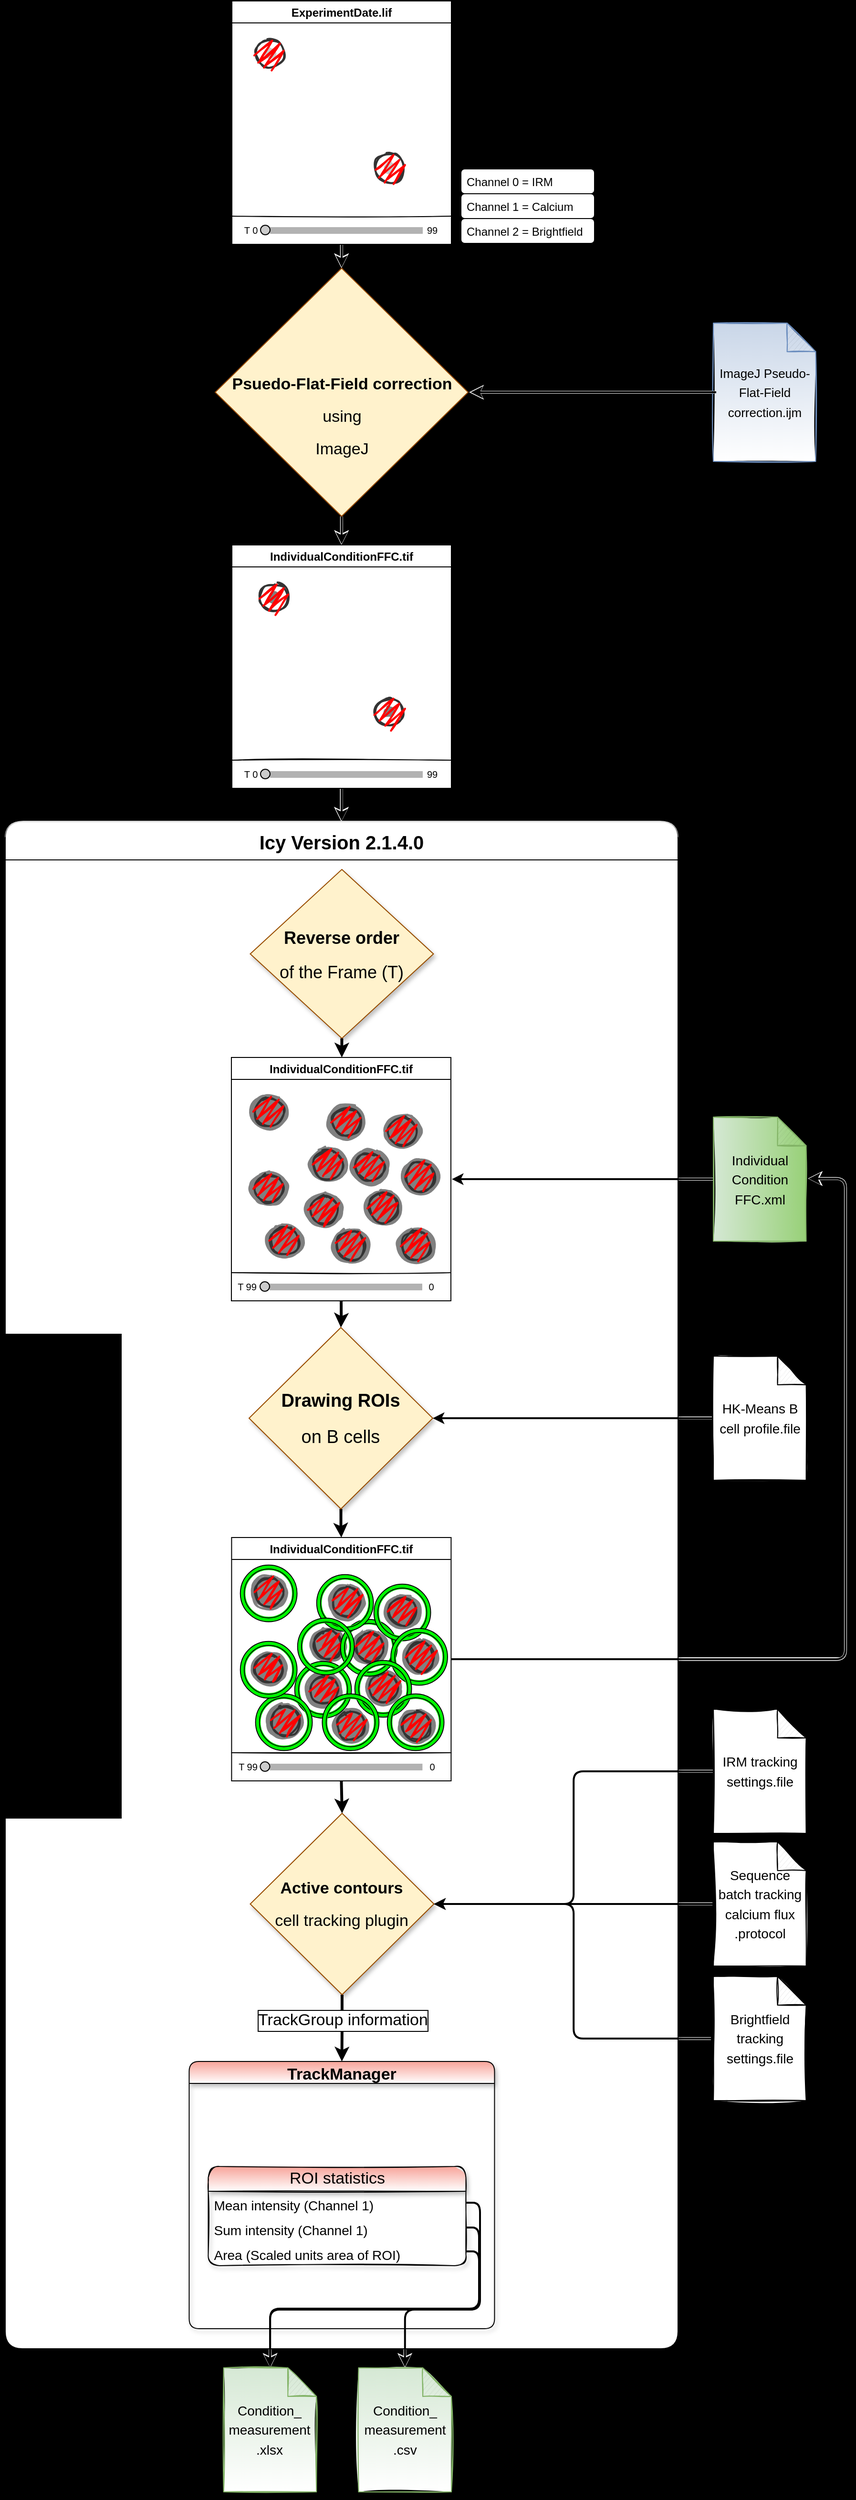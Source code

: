 <mxfile version="15.6.3" type="device"><diagram name="Page-1" id="9f46799a-70d6-7492-0946-bef42562c5a5"><mxGraphModel dx="1422" dy="1707" grid="0" gridSize="10" guides="1" tooltips="1" connect="1" arrows="1" fold="1" page="1" pageScale="1" pageWidth="1100" pageHeight="850" background="#000000" math="0" shadow="0"><root><mxCell id="0"/><mxCell id="1" parent="0"/><mxCell id="Uxr_HARES1vF5yUQczm2-18" value="" style="endArrow=classic;html=1;shadow=0;fontColor=#000000;strokeColor=#FFFFFF;strokeWidth=3;fillColor=default;gradientColor=none;entryX=0.5;entryY=0;entryDx=0;entryDy=0;entryPerimeter=0;" parent="1" edge="1"><mxGeometry width="50" height="50" relative="1" as="geometry"><mxPoint x="469.81" y="2190" as="sourcePoint"/><mxPoint x="470.185" y="2240" as="targetPoint"/></mxGeometry></mxCell><mxCell id="Uxr_HARES1vF5yUQczm2-17" value="" style="endArrow=classic;html=1;shadow=0;fontColor=#000000;strokeColor=#FFFFFF;strokeWidth=3;fillColor=default;gradientColor=none;entryX=0.5;entryY=0;entryDx=0;entryDy=0;entryPerimeter=0;" parent="1" target="5bEnz7MpU0Ya5RY6O6NQ-4" edge="1"><mxGeometry width="50" height="50" relative="1" as="geometry"><mxPoint x="611" y="2190" as="sourcePoint"/><mxPoint x="610" y="2190" as="targetPoint"/></mxGeometry></mxCell><mxCell id="Uxr_HARES1vF5yUQczm2-12" value="" style="endArrow=none;html=1;shadow=0;fontColor=#000000;strokeColor=#FFFFFF;strokeWidth=3;fillColor=default;gradientColor=none;" parent="1" edge="1"><mxGeometry width="50" height="50" relative="1" as="geometry"><mxPoint x="884.52" y="1614.83" as="sourcePoint"/><mxPoint x="934.52" y="1614.83" as="targetPoint"/></mxGeometry></mxCell><mxCell id="Uxr_HARES1vF5yUQczm2-14" value="" style="endArrow=none;html=1;shadow=0;fontColor=#000000;strokeColor=#FFFFFF;strokeWidth=3;fillColor=default;gradientColor=none;" parent="1" edge="1"><mxGeometry width="50" height="50" relative="1" as="geometry"><mxPoint x="884.52" y="1753.83" as="sourcePoint"/><mxPoint x="934.52" y="1753.83" as="targetPoint"/></mxGeometry></mxCell><mxCell id="Uxr_HARES1vF5yUQczm2-15" value="" style="endArrow=none;html=1;shadow=0;fontColor=#000000;strokeColor=#FFFFFF;strokeWidth=3;fillColor=default;gradientColor=none;" parent="1" edge="1"><mxGeometry width="50" height="50" relative="1" as="geometry"><mxPoint x="883" y="1895" as="sourcePoint"/><mxPoint x="933.0" y="1895" as="targetPoint"/></mxGeometry></mxCell><mxCell id="Uxr_HARES1vF5yUQczm2-13" value="" style="endArrow=none;html=1;shadow=0;fontColor=#000000;strokeColor=#FFFFFF;strokeWidth=3;fillColor=default;gradientColor=none;" parent="1" edge="1"><mxGeometry width="50" height="50" relative="1" as="geometry"><mxPoint x="894.49" y="1497" as="sourcePoint"/><mxPoint x="1067" y="1497" as="targetPoint"/></mxGeometry></mxCell><mxCell id="Uxr_HARES1vF5yUQczm2-8" style="edgeStyle=orthogonalEdgeStyle;rounded=1;sketch=0;orthogonalLoop=1;jettySize=auto;html=1;fontSize=30;strokeWidth=3;shadow=0;strokeColor=#FFFFFF;entryX=1.018;entryY=0.495;entryDx=0;entryDy=0;entryPerimeter=0;" parent="1" edge="1"><mxGeometry relative="1" as="geometry"><mxPoint x="1033.521" y="993.85" as="targetPoint"/><Array as="points"><mxPoint x="1073" y="1498"/><mxPoint x="1073" y="994"/></Array><mxPoint x="665" y="1497.756" as="sourcePoint"/></mxGeometry></mxCell><mxCell id="Uxr_HARES1vF5yUQczm2-6" style="edgeStyle=orthogonalEdgeStyle;rounded=1;sketch=0;jumpStyle=arc;jumpSize=6;orthogonalLoop=1;jettySize=auto;html=1;shadow=0;fontSize=18;fontColor=#FFFFFF;startArrow=none;startFill=0;strokeWidth=3;entryX=1;entryY=0.5;entryDx=0;entryDy=0;strokeColor=#FFFFFF;" parent="1" edge="1"><mxGeometry relative="1" as="geometry"><mxPoint x="659.49" y="994.5" as="targetPoint"/><mxPoint x="934.52" y="994.5" as="sourcePoint"/></mxGeometry></mxCell><mxCell id="Uxr_HARES1vF5yUQczm2-7" style="edgeStyle=orthogonalEdgeStyle;rounded=1;sketch=0;jumpStyle=arc;jumpSize=6;orthogonalLoop=1;jettySize=auto;html=1;shadow=0;fontSize=18;fontColor=#FFFFFF;startArrow=none;startFill=0;strokeWidth=3;entryX=1;entryY=0.5;entryDx=0;entryDy=0;strokeColor=#FFFFFF;" parent="1" edge="1"><mxGeometry relative="1" as="geometry"><mxPoint x="659.49" y="1244.71" as="targetPoint"/><mxPoint x="934.52" y="1244.71" as="sourcePoint"/></mxGeometry></mxCell><mxCell id="Uxr_HARES1vF5yUQczm2-5" style="edgeStyle=orthogonalEdgeStyle;rounded=0;orthogonalLoop=1;jettySize=auto;html=1;entryX=0.5;entryY=0;entryDx=0;entryDy=0;strokeWidth=3;shadow=0;exitX=0.5;exitY=1;exitDx=0;exitDy=0;strokeColor=#FFFFFF;" parent="1" edge="1"><mxGeometry relative="1" as="geometry"><mxPoint x="544.75" y="585" as="sourcePoint"/><mxPoint x="544.75" y="620" as="targetPoint"/></mxGeometry></mxCell><mxCell id="Uxr_HARES1vF5yUQczm2-4" style="edgeStyle=orthogonalEdgeStyle;rounded=0;orthogonalLoop=1;jettySize=auto;html=1;strokeWidth=3;shadow=0;entryX=0.5;entryY=0;entryDx=0;entryDy=0;strokeColor=#FFFFFF;" parent="1" edge="1"><mxGeometry relative="1" as="geometry"><mxPoint x="544.87" y="330" as="targetPoint"/><mxPoint x="544.88" y="299.995" as="sourcePoint"/><Array as="points"><mxPoint x="544.88" y="310"/><mxPoint x="544.88" y="310"/></Array></mxGeometry></mxCell><mxCell id="Uxr_HARES1vF5yUQczm2-3" style="edgeStyle=orthogonalEdgeStyle;rounded=0;orthogonalLoop=1;jettySize=auto;html=1;entryX=0.5;entryY=0;entryDx=0;entryDy=0;strokeWidth=3;shadow=0;sketch=0;backgroundOutline=1;comic=0;orthogonal=0;strokeColor=#FFFFFF;" parent="1" edge="1"><mxGeometry relative="1" as="geometry"><mxPoint x="544.85" y="15" as="sourcePoint"/><mxPoint x="544.855" y="40" as="targetPoint"/></mxGeometry></mxCell><mxCell id="TdoV821Zneaegla7UpCI-223" style="edgeStyle=orthogonalEdgeStyle;sketch=0;jumpStyle=arc;jumpSize=6;orthogonalLoop=1;jettySize=auto;html=1;entryX=1;entryY=0.5;entryDx=0;entryDy=0;shadow=0;fontSize=10;fontColor=#000000;startArrow=none;startFill=0;strokeWidth=3;strokeColor=#E6E6E6;labelBorderColor=#CC00CC;fillColor=default;endArrow=classic;endFill=1;curved=1;" parent="1" edge="1"><mxGeometry relative="1" as="geometry"><mxPoint x="935.52" y="170" as="sourcePoint"/><mxPoint x="678.5" y="170" as="targetPoint"/><Array as="points"><mxPoint x="821" y="170"/><mxPoint x="821" y="170"/></Array></mxGeometry></mxCell><mxCell id="TdoV821Zneaegla7UpCI-6" style="edgeStyle=orthogonalEdgeStyle;rounded=0;orthogonalLoop=1;jettySize=auto;html=1;entryX=0.5;entryY=0;entryDx=0;entryDy=0;strokeWidth=2;shadow=0;sketch=0;backgroundOutline=1;comic=0;orthogonal=0;" parent="1" edge="1"><mxGeometry relative="1" as="geometry"><mxPoint x="545" y="14" as="sourcePoint"/><mxPoint x="545.005" y="39" as="targetPoint"/></mxGeometry></mxCell><mxCell id="TdoV821Zneaegla7UpCI-2" value="ExperimentDate.lif" style="swimlane;startSize=23;shadow=0;sketch=0;swimlaneFillColor=default;" parent="1" vertex="1"><mxGeometry x="430" y="-240" width="230" height="255" as="geometry"/></mxCell><mxCell id="TdoV821Zneaegla7UpCI-110" value="" style="line;strokeWidth=7;fillColor=none;align=left;verticalAlign=middle;spacingTop=-1;spacingLeft=3;spacingRight=3;rotatable=0;labelPosition=right;points=[];portConstraint=eastwest;rounded=1;shadow=0;glass=0;fontSize=16;fontColor=#FFFFFF;html=1;sketch=0;opacity=30;perimeterSpacing=2;" parent="TdoV821Zneaegla7UpCI-2" vertex="1"><mxGeometry x="40" y="235" width="160" height="11" as="geometry"/></mxCell><mxCell id="TdoV821Zneaegla7UpCI-111" value="" style="ellipse;whiteSpace=wrap;html=1;aspect=fixed;rounded=1;shadow=0;glass=0;fontSize=16;fontColor=#FFFFFF;strokeColor=#000000;strokeWidth=1;fillColor=#CCCCCC;gradientColor=none;gradientDirection=south;" parent="TdoV821Zneaegla7UpCI-2" vertex="1"><mxGeometry x="30.0" y="235" width="10" height="10" as="geometry"/></mxCell><mxCell id="TdoV821Zneaegla7UpCI-147" value="" style="ellipse;whiteSpace=wrap;html=1;strokeWidth=2;fillWeight=2;hachureGap=8;fillStyle=dots;sketch=1;fontColor=#333333;shadow=0;fillColor=none;strokeColor=#333333;" parent="TdoV821Zneaegla7UpCI-2" vertex="1"><mxGeometry x="150" y="160" width="30" height="30" as="geometry"/></mxCell><mxCell id="TdoV821Zneaegla7UpCI-148" value="" style="ellipse;whiteSpace=wrap;html=1;strokeWidth=2;fillWeight=2;hachureGap=8;fillStyle=solid;sketch=1;fontColor=#333333;shadow=0;fillColor=#CCCCCC;strokeColor=#CCCCCC;" parent="TdoV821Zneaegla7UpCI-2" vertex="1"><mxGeometry x="160.75" y="170" width="8.5" height="10" as="geometry"/></mxCell><mxCell id="TdoV821Zneaegla7UpCI-149" value="" style="ellipse;whiteSpace=wrap;html=1;strokeWidth=0;fillWeight=2;hachureGap=8;fillStyle=zigzag;sketch=1;fontColor=#333333;shadow=0;fillColor=#FF0000;strokeColor=none;" parent="TdoV821Zneaegla7UpCI-2" vertex="1"><mxGeometry x="150" y="160" width="30" height="30" as="geometry"/></mxCell><mxCell id="TdoV821Zneaegla7UpCI-112" value="&lt;font color=&quot;#000000&quot; style=&quot;font-size: 10px;&quot;&gt;T 0&lt;/font&gt;" style="text;html=1;strokeColor=none;fillColor=none;align=center;verticalAlign=middle;whiteSpace=wrap;rounded=0;shadow=0;glass=0;fontSize=10;fontColor=#FFFFFF;" parent="TdoV821Zneaegla7UpCI-2" vertex="1"><mxGeometry y="230" width="40" height="20" as="geometry"/></mxCell><mxCell id="TdoV821Zneaegla7UpCI-113" value="&lt;font color=&quot;#000000&quot; style=&quot;font-size: 10px&quot;&gt;99&lt;/font&gt;" style="text;html=1;strokeColor=none;fillColor=none;align=center;verticalAlign=middle;whiteSpace=wrap;rounded=0;shadow=0;glass=0;fontSize=10;fontColor=#FFFFFF;" parent="TdoV821Zneaegla7UpCI-2" vertex="1"><mxGeometry x="190" y="230" width="40" height="20" as="geometry"/></mxCell><mxCell id="TdoV821Zneaegla7UpCI-9" style="edgeStyle=orthogonalEdgeStyle;rounded=0;orthogonalLoop=1;jettySize=auto;html=1;strokeWidth=2;shadow=0;entryX=0.5;entryY=0;entryDx=0;entryDy=0;" parent="1" edge="1"><mxGeometry relative="1" as="geometry"><mxPoint x="544.99" y="329" as="targetPoint"/><mxPoint x="545.0" y="298.995" as="sourcePoint"/></mxGeometry></mxCell><mxCell id="TdoV821Zneaegla7UpCI-5" value="&lt;p style=&quot;line-height: 200% ; font-size: 17px&quot;&gt;&lt;font style=&quot;font-size: 17px&quot;&gt;&lt;br&gt;&lt;/font&gt;&lt;/p&gt;&lt;p style=&quot;line-height: 200% ; font-size: 17px&quot;&gt;&lt;font style=&quot;font-size: 17px&quot;&gt;&lt;b&gt;Psuedo-Flat-Field correction&lt;/b&gt;&lt;br&gt;using&lt;br&gt;ImageJ&lt;/font&gt;&lt;br&gt;&lt;/p&gt;" style="rhombus;whiteSpace=wrap;html=1;shadow=1;fillColor=#fff2cc;strokeColor=#994C00;verticalAlign=middle;horizontal=1;" parent="1" vertex="1"><mxGeometry x="412.51" y="40" width="264.99" height="260" as="geometry"/></mxCell><mxCell id="TdoV821Zneaegla7UpCI-24" style="edgeStyle=orthogonalEdgeStyle;rounded=0;orthogonalLoop=1;jettySize=auto;html=1;entryX=0.5;entryY=0;entryDx=0;entryDy=0;strokeWidth=2;shadow=0;exitX=0.5;exitY=1;exitDx=0;exitDy=0;" parent="1" edge="1"><mxGeometry relative="1" as="geometry"><mxPoint x="544.99" y="584.0" as="sourcePoint"/><mxPoint x="544.99" y="619.0" as="targetPoint"/></mxGeometry></mxCell><mxCell id="TdoV821Zneaegla7UpCI-16" value="Icy Version 2.1.4.0" style="swimlane;startSize=40;horizontal=1;containerType=tree;shadow=1;sketch=0;fontSize=20;swimlaneFillColor=#ffffff;glass=1;rounded=1;perimeterSpacing=0;swimlaneLine=1;" parent="1" vertex="1"><mxGeometry x="192.49" y="620" width="705" height="1600" as="geometry"><mxRectangle x="192.49" y="950" width="170" height="20" as="alternateBounds"/></mxGeometry></mxCell><mxCell id="TdoV821Zneaegla7UpCI-28" style="edgeStyle=orthogonalEdgeStyle;rounded=0;orthogonalLoop=1;jettySize=auto;html=1;entryX=0.5;entryY=0;entryDx=0;entryDy=0;fontSize=17;strokeWidth=3;shadow=0;" parent="TdoV821Zneaegla7UpCI-16" source="TdoV821Zneaegla7UpCI-22" target="TdoV821Zneaegla7UpCI-27" edge="1"><mxGeometry relative="1" as="geometry"/></mxCell><mxCell id="TdoV821Zneaegla7UpCI-29" value="&lt;font color=&quot;#000000&quot;&gt;TrackGroup information&lt;/font&gt;" style="edgeLabel;align=center;verticalAlign=middle;resizable=0;points=[];fontSize=17;fontColor=#FFFFFF;html=1;labelBorderColor=#000000;" parent="TdoV821Zneaegla7UpCI-28" vertex="1" connectable="0"><mxGeometry x="-0.233" relative="1" as="geometry"><mxPoint as="offset"/></mxGeometry></mxCell><mxCell id="TdoV821Zneaegla7UpCI-22" value="&lt;p style=&quot;line-height: 200% ; font-size: 17px&quot;&gt;&lt;span&gt;&lt;b&gt;Active contours&lt;/b&gt;&lt;br&gt;&lt;/span&gt;&lt;span&gt;cell tracking plugin&lt;/span&gt;&lt;/p&gt;" style="rhombus;whiteSpace=wrap;html=1;shadow=1;fillColor=#fff2cc;strokeColor=#994C00;" parent="TdoV821Zneaegla7UpCI-16" vertex="1"><mxGeometry x="256.74" y="1039" width="192.48" height="190" as="geometry"/></mxCell><mxCell id="TdoV821Zneaegla7UpCI-27" value="TrackManager" style="swimlane;rounded=1;shadow=1;glass=0;sketch=0;fontSize=17;strokeColor=#000000;fillColor=#F7A399;gradientColor=#ffffff;" parent="TdoV821Zneaegla7UpCI-16" vertex="1"><mxGeometry x="192.74" y="1299" width="320" height="280" as="geometry"/></mxCell><mxCell id="TdoV821Zneaegla7UpCI-30" value="&lt;font color=&quot;#000000&quot;&gt;ROI statistics&lt;/font&gt;" style="swimlane;fontStyle=0;childLayout=stackLayout;horizontal=1;startSize=26;horizontalStack=0;resizeParent=1;resizeParentMax=0;resizeLast=0;collapsible=1;marginBottom=0;rounded=1;shadow=1;glass=0;sketch=1;fontSize=17;fontColor=#FFFFFF;strokeColor=#000000;fillColor=#F7A399;gradientColor=#ffffff;html=1;" parent="TdoV821Zneaegla7UpCI-27" vertex="1"><mxGeometry x="20" y="110" width="270" height="104" as="geometry"/></mxCell><mxCell id="TdoV821Zneaegla7UpCI-31" value="Mean intensity (Channel 1)" style="text;strokeColor=none;fillColor=none;align=left;verticalAlign=top;spacingLeft=4;spacingRight=4;overflow=hidden;rotatable=0;points=[[0,0.5],[1,0.5]];portConstraint=eastwest;fontSize=14;" parent="TdoV821Zneaegla7UpCI-30" vertex="1"><mxGeometry y="26" width="270" height="26" as="geometry"/></mxCell><mxCell id="TdoV821Zneaegla7UpCI-32" value="Sum intensity (Channel 1)" style="text;strokeColor=none;fillColor=none;align=left;verticalAlign=top;spacingLeft=4;spacingRight=4;overflow=hidden;rotatable=0;points=[[0,0.5],[1,0.5]];portConstraint=eastwest;fontSize=14;" parent="TdoV821Zneaegla7UpCI-30" vertex="1"><mxGeometry y="52" width="270" height="26" as="geometry"/></mxCell><mxCell id="TdoV821Zneaegla7UpCI-33" value="Area (Scaled units area of ROI)" style="text;strokeColor=none;fillColor=none;align=left;verticalAlign=top;spacingLeft=4;spacingRight=4;overflow=hidden;rotatable=0;points=[[0,0.5],[1,0.5]];portConstraint=eastwest;fontSize=14;" parent="TdoV821Zneaegla7UpCI-30" vertex="1"><mxGeometry y="78" width="270" height="26" as="geometry"/></mxCell><mxCell id="TdoV821Zneaegla7UpCI-277" value="&lt;p style=&quot;line-height: 200% ; font-size: 18px&quot;&gt;&lt;b&gt;Reverse order&lt;/b&gt;&lt;br&gt;of the Frame (T)&lt;/p&gt;" style="rhombus;whiteSpace=wrap;html=1;shadow=1;fillColor=#fff2cc;strokeColor=#994C00;" parent="TdoV821Zneaegla7UpCI-16" vertex="1"><mxGeometry x="256.74" y="50" width="192" height="177" as="geometry"/></mxCell><mxCell id="TdoV821Zneaegla7UpCI-279" value="" style="ellipse;whiteSpace=wrap;html=1;strokeWidth=2;fillWeight=2;hachureGap=8;fillStyle=solid;sketch=1;fontColor=#333333;shadow=0;strokeColor=#808080;fillColor=#808080;" parent="TdoV821Zneaegla7UpCI-16" vertex="1"><mxGeometry x="257" y="287" width="38.5" height="35" as="geometry"/></mxCell><mxCell id="TdoV821Zneaegla7UpCI-280" value="" style="ellipse;whiteSpace=wrap;html=1;strokeWidth=2;fillWeight=2;hachureGap=8;fillStyle=dots;sketch=1;fontColor=#333333;shadow=0;fillColor=none;strokeColor=#333333;" parent="TdoV821Zneaegla7UpCI-16" vertex="1"><mxGeometry x="261.25" y="289.5" width="30" height="30" as="geometry"/></mxCell><mxCell id="TdoV821Zneaegla7UpCI-281" value="" style="ellipse;whiteSpace=wrap;html=1;strokeWidth=0;fillWeight=2;hachureGap=8;fillStyle=zigzag;sketch=1;fontColor=#333333;shadow=0;fillColor=#FF0000;strokeColor=none;" parent="TdoV821Zneaegla7UpCI-16" vertex="1"><mxGeometry x="261.25" y="287" width="30" height="30" as="geometry"/></mxCell><mxCell id="TdoV821Zneaegla7UpCI-282" value="" style="ellipse;whiteSpace=wrap;html=1;strokeWidth=2;fillWeight=2;hachureGap=8;fillStyle=solid;sketch=1;fontColor=#333333;shadow=0;strokeColor=#808080;fillColor=#808080;" parent="TdoV821Zneaegla7UpCI-16" vertex="1"><mxGeometry x="377" y="387" width="38.5" height="35" as="geometry"/></mxCell><mxCell id="TdoV821Zneaegla7UpCI-283" value="" style="ellipse;whiteSpace=wrap;html=1;strokeWidth=2;fillWeight=2;hachureGap=8;fillStyle=dots;sketch=1;fontColor=#333333;shadow=0;fillColor=none;strokeColor=#333333;" parent="TdoV821Zneaegla7UpCI-16" vertex="1"><mxGeometry x="381.25" y="389.5" width="30" height="30" as="geometry"/></mxCell><mxCell id="TdoV821Zneaegla7UpCI-284" value="" style="ellipse;whiteSpace=wrap;html=1;strokeWidth=0;fillWeight=2;hachureGap=8;fillStyle=zigzag;sketch=1;fontColor=#333333;shadow=0;fillColor=#FF0000;strokeColor=none;" parent="TdoV821Zneaegla7UpCI-16" vertex="1"><mxGeometry x="381.25" y="387" width="30" height="30" as="geometry"/></mxCell><mxCell id="TdoV821Zneaegla7UpCI-285" value="" style="ellipse;whiteSpace=wrap;html=1;strokeWidth=2;fillWeight=2;hachureGap=8;fillStyle=solid;sketch=1;fontColor=#333333;shadow=0;strokeColor=#808080;fillColor=#808080;" parent="TdoV821Zneaegla7UpCI-16" vertex="1"><mxGeometry x="338" y="297" width="38.5" height="35" as="geometry"/></mxCell><mxCell id="TdoV821Zneaegla7UpCI-286" value="" style="ellipse;whiteSpace=wrap;html=1;strokeWidth=2;fillWeight=2;hachureGap=8;fillStyle=dots;sketch=1;fontColor=#333333;shadow=0;fillColor=none;strokeColor=#333333;" parent="TdoV821Zneaegla7UpCI-16" vertex="1"><mxGeometry x="342.25" y="299.5" width="30" height="30" as="geometry"/></mxCell><mxCell id="TdoV821Zneaegla7UpCI-287" value="" style="ellipse;whiteSpace=wrap;html=1;strokeWidth=0;fillWeight=2;hachureGap=8;fillStyle=zigzag;sketch=1;fontColor=#333333;shadow=0;fillColor=#FF0000;strokeColor=none;" parent="TdoV821Zneaegla7UpCI-16" vertex="1"><mxGeometry x="342.25" y="297" width="30" height="30" as="geometry"/></mxCell><mxCell id="TdoV821Zneaegla7UpCI-288" value="" style="ellipse;whiteSpace=wrap;html=1;strokeWidth=2;fillWeight=2;hachureGap=8;fillStyle=solid;sketch=1;fontColor=#333333;shadow=0;strokeColor=#808080;fillColor=#808080;" parent="TdoV821Zneaegla7UpCI-16" vertex="1"><mxGeometry x="257" y="367" width="38.5" height="35" as="geometry"/></mxCell><mxCell id="TdoV821Zneaegla7UpCI-289" value="" style="ellipse;whiteSpace=wrap;html=1;strokeWidth=2;fillWeight=2;hachureGap=8;fillStyle=dots;sketch=1;fontColor=#333333;shadow=0;fillColor=none;strokeColor=#333333;" parent="TdoV821Zneaegla7UpCI-16" vertex="1"><mxGeometry x="261.25" y="369.5" width="30" height="30" as="geometry"/></mxCell><mxCell id="TdoV821Zneaegla7UpCI-290" value="" style="ellipse;whiteSpace=wrap;html=1;strokeWidth=0;fillWeight=2;hachureGap=8;fillStyle=zigzag;sketch=1;fontColor=#333333;shadow=0;fillColor=#FF0000;strokeColor=none;" parent="TdoV821Zneaegla7UpCI-16" vertex="1"><mxGeometry x="261.25" y="367" width="30" height="30" as="geometry"/></mxCell><mxCell id="TdoV821Zneaegla7UpCI-291" value="" style="ellipse;whiteSpace=wrap;html=1;strokeWidth=2;fillWeight=2;hachureGap=8;fillStyle=solid;sketch=1;fontColor=#333333;shadow=0;strokeColor=#808080;fillColor=#808080;" parent="TdoV821Zneaegla7UpCI-16" vertex="1"><mxGeometry x="397" y="307" width="38.5" height="35" as="geometry"/></mxCell><mxCell id="TdoV821Zneaegla7UpCI-292" value="" style="ellipse;whiteSpace=wrap;html=1;strokeWidth=2;fillWeight=2;hachureGap=8;fillStyle=dots;sketch=1;fontColor=#333333;shadow=0;fillColor=none;strokeColor=#333333;" parent="TdoV821Zneaegla7UpCI-16" vertex="1"><mxGeometry x="401.25" y="309.5" width="30" height="30" as="geometry"/></mxCell><mxCell id="TdoV821Zneaegla7UpCI-293" value="" style="ellipse;whiteSpace=wrap;html=1;strokeWidth=0;fillWeight=2;hachureGap=8;fillStyle=zigzag;sketch=1;fontColor=#333333;shadow=0;fillColor=#FF0000;strokeColor=none;" parent="TdoV821Zneaegla7UpCI-16" vertex="1"><mxGeometry x="401.25" y="307" width="30" height="30" as="geometry"/></mxCell><mxCell id="TdoV821Zneaegla7UpCI-294" value="" style="ellipse;whiteSpace=wrap;html=1;strokeWidth=2;fillWeight=2;hachureGap=8;fillStyle=solid;sketch=1;fontColor=#333333;shadow=0;strokeColor=#808080;fillColor=#808080;" parent="TdoV821Zneaegla7UpCI-16" vertex="1"><mxGeometry x="319" y="342" width="38.5" height="35" as="geometry"/></mxCell><mxCell id="TdoV821Zneaegla7UpCI-295" value="" style="ellipse;whiteSpace=wrap;html=1;strokeWidth=2;fillWeight=2;hachureGap=8;fillStyle=dots;sketch=1;fontColor=#333333;shadow=0;fillColor=none;strokeColor=#333333;" parent="TdoV821Zneaegla7UpCI-16" vertex="1"><mxGeometry x="323.25" y="344.5" width="30" height="30" as="geometry"/></mxCell><mxCell id="TdoV821Zneaegla7UpCI-296" value="" style="ellipse;whiteSpace=wrap;html=1;strokeWidth=0;fillWeight=2;hachureGap=8;fillStyle=zigzag;sketch=1;fontColor=#333333;shadow=0;fillColor=#FF0000;strokeColor=none;" parent="TdoV821Zneaegla7UpCI-16" vertex="1"><mxGeometry x="323.25" y="342" width="30" height="30" as="geometry"/></mxCell><mxCell id="TdoV821Zneaegla7UpCI-297" value="" style="ellipse;whiteSpace=wrap;html=1;strokeWidth=2;fillWeight=2;hachureGap=8;fillStyle=solid;sketch=1;fontColor=#333333;shadow=0;strokeColor=#808080;fillColor=#808080;" parent="TdoV821Zneaegla7UpCI-16" vertex="1"><mxGeometry x="415.5" y="354.5" width="38.5" height="35" as="geometry"/></mxCell><mxCell id="TdoV821Zneaegla7UpCI-298" value="" style="ellipse;whiteSpace=wrap;html=1;strokeWidth=2;fillWeight=2;hachureGap=8;fillStyle=dots;sketch=1;fontColor=#333333;shadow=0;fillColor=none;strokeColor=#333333;" parent="TdoV821Zneaegla7UpCI-16" vertex="1"><mxGeometry x="419.75" y="357" width="30" height="30" as="geometry"/></mxCell><mxCell id="TdoV821Zneaegla7UpCI-299" value="" style="ellipse;whiteSpace=wrap;html=1;strokeWidth=0;fillWeight=2;hachureGap=8;fillStyle=zigzag;sketch=1;fontColor=#333333;shadow=0;fillColor=#FF0000;strokeColor=none;" parent="TdoV821Zneaegla7UpCI-16" vertex="1"><mxGeometry x="419.75" y="354.5" width="30" height="30" as="geometry"/></mxCell><mxCell id="TdoV821Zneaegla7UpCI-300" value="" style="ellipse;whiteSpace=wrap;html=1;strokeWidth=2;fillWeight=2;hachureGap=8;fillStyle=solid;sketch=1;fontColor=#333333;shadow=0;strokeColor=#808080;fillColor=#808080;" parent="TdoV821Zneaegla7UpCI-16" vertex="1"><mxGeometry x="273.49" y="422" width="38.5" height="35" as="geometry"/></mxCell><mxCell id="TdoV821Zneaegla7UpCI-301" value="" style="ellipse;whiteSpace=wrap;html=1;strokeWidth=2;fillWeight=2;hachureGap=8;fillStyle=dots;sketch=1;fontColor=#333333;shadow=0;fillColor=none;strokeColor=#333333;" parent="TdoV821Zneaegla7UpCI-16" vertex="1"><mxGeometry x="277.74" y="424.5" width="30" height="30" as="geometry"/></mxCell><mxCell id="TdoV821Zneaegla7UpCI-302" value="" style="ellipse;whiteSpace=wrap;html=1;strokeWidth=0;fillWeight=2;hachureGap=8;fillStyle=zigzag;sketch=1;fontColor=#333333;shadow=0;fillColor=#FF0000;strokeColor=none;" parent="TdoV821Zneaegla7UpCI-16" vertex="1"><mxGeometry x="277.74" y="422" width="30" height="30" as="geometry"/></mxCell><mxCell id="TdoV821Zneaegla7UpCI-303" value="" style="ellipse;whiteSpace=wrap;html=1;strokeWidth=2;fillWeight=2;hachureGap=8;fillStyle=solid;sketch=1;fontColor=#333333;shadow=0;strokeColor=#808080;fillColor=#808080;" parent="TdoV821Zneaegla7UpCI-16" vertex="1"><mxGeometry x="314.75" y="389.5" width="38.5" height="35" as="geometry"/></mxCell><mxCell id="TdoV821Zneaegla7UpCI-304" value="" style="ellipse;whiteSpace=wrap;html=1;strokeWidth=2;fillWeight=2;hachureGap=8;fillStyle=dots;sketch=1;fontColor=#333333;shadow=0;fillColor=none;strokeColor=#333333;" parent="TdoV821Zneaegla7UpCI-16" vertex="1"><mxGeometry x="319" y="392" width="30" height="30" as="geometry"/></mxCell><mxCell id="TdoV821Zneaegla7UpCI-305" value="" style="ellipse;whiteSpace=wrap;html=1;strokeWidth=0;fillWeight=2;hachureGap=8;fillStyle=zigzag;sketch=1;fontColor=#333333;shadow=0;fillColor=#FF0000;strokeColor=none;" parent="TdoV821Zneaegla7UpCI-16" vertex="1"><mxGeometry x="319" y="389.5" width="30" height="30" as="geometry"/></mxCell><mxCell id="TdoV821Zneaegla7UpCI-306" value="" style="ellipse;whiteSpace=wrap;html=1;strokeWidth=2;fillWeight=2;hachureGap=8;fillStyle=solid;sketch=1;fontColor=#333333;shadow=0;strokeColor=#808080;fillColor=#808080;" parent="TdoV821Zneaegla7UpCI-16" vertex="1"><mxGeometry x="342.75" y="427" width="38.5" height="35" as="geometry"/></mxCell><mxCell id="TdoV821Zneaegla7UpCI-307" value="" style="ellipse;whiteSpace=wrap;html=1;strokeWidth=2;fillWeight=2;hachureGap=8;fillStyle=dots;sketch=1;fontColor=#333333;shadow=0;fillColor=none;strokeColor=#333333;" parent="TdoV821Zneaegla7UpCI-16" vertex="1"><mxGeometry x="347" y="429.5" width="30" height="30" as="geometry"/></mxCell><mxCell id="TdoV821Zneaegla7UpCI-308" value="" style="ellipse;whiteSpace=wrap;html=1;strokeWidth=0;fillWeight=2;hachureGap=8;fillStyle=zigzag;sketch=1;fontColor=#333333;shadow=0;fillColor=#FF0000;strokeColor=none;" parent="TdoV821Zneaegla7UpCI-16" vertex="1"><mxGeometry x="347" y="427" width="30" height="30" as="geometry"/></mxCell><mxCell id="TdoV821Zneaegla7UpCI-309" value="" style="ellipse;whiteSpace=wrap;html=1;strokeWidth=2;fillWeight=2;hachureGap=8;fillStyle=solid;sketch=1;fontColor=#333333;shadow=0;strokeColor=#808080;fillColor=#808080;" parent="TdoV821Zneaegla7UpCI-16" vertex="1"><mxGeometry x="411.25" y="427" width="38.5" height="35" as="geometry"/></mxCell><mxCell id="TdoV821Zneaegla7UpCI-310" value="" style="ellipse;whiteSpace=wrap;html=1;strokeWidth=2;fillWeight=2;hachureGap=8;fillStyle=dots;sketch=1;fontColor=#333333;shadow=0;fillColor=none;strokeColor=#333333;" parent="TdoV821Zneaegla7UpCI-16" vertex="1"><mxGeometry x="415.5" y="429.5" width="30" height="30" as="geometry"/></mxCell><mxCell id="TdoV821Zneaegla7UpCI-311" value="" style="ellipse;whiteSpace=wrap;html=1;strokeWidth=0;fillWeight=2;hachureGap=8;fillStyle=zigzag;sketch=1;fontColor=#333333;shadow=0;fillColor=#FF0000;strokeColor=none;" parent="TdoV821Zneaegla7UpCI-16" vertex="1"><mxGeometry x="415.5" y="427" width="30" height="30" as="geometry"/></mxCell><mxCell id="TdoV821Zneaegla7UpCI-312" value="" style="ellipse;whiteSpace=wrap;html=1;strokeWidth=2;fillWeight=2;hachureGap=8;fillStyle=solid;sketch=1;fontColor=#333333;shadow=0;strokeColor=#808080;fillColor=#808080;" parent="TdoV821Zneaegla7UpCI-16" vertex="1"><mxGeometry x="362.75" y="344.5" width="38.5" height="35" as="geometry"/></mxCell><mxCell id="TdoV821Zneaegla7UpCI-313" value="" style="ellipse;whiteSpace=wrap;html=1;strokeWidth=2;fillWeight=2;hachureGap=8;fillStyle=dots;sketch=1;fontColor=#333333;shadow=0;fillColor=none;strokeColor=#333333;" parent="TdoV821Zneaegla7UpCI-16" vertex="1"><mxGeometry x="367" y="347" width="30" height="30" as="geometry"/></mxCell><mxCell id="TdoV821Zneaegla7UpCI-314" value="" style="ellipse;whiteSpace=wrap;html=1;strokeWidth=0;fillWeight=2;hachureGap=8;fillStyle=zigzag;sketch=1;fontColor=#333333;shadow=0;fillColor=#FF0000;strokeColor=none;" parent="TdoV821Zneaegla7UpCI-16" vertex="1"><mxGeometry x="367" y="344.5" width="30" height="30" as="geometry"/></mxCell><mxCell id="TdoV821Zneaegla7UpCI-319" value="" style="line;strokeWidth=1;fillColor=none;align=left;verticalAlign=middle;spacingTop=-1;spacingLeft=3;spacingRight=3;rotatable=0;labelPosition=right;points=[];portConstraint=eastwest;rounded=1;shadow=0;glass=0;fontSize=16;fontColor=#FFFFFF;html=1;sketch=1;" parent="TdoV821Zneaegla7UpCI-16" vertex="1"><mxGeometry x="237.01" y="467" width="230" height="11" as="geometry"/></mxCell><mxCell id="TdoV821Zneaegla7UpCI-315" value="IndividualConditionFFC.tif" style="swimlane;startSize=23;shadow=0;sketch=0;" parent="TdoV821Zneaegla7UpCI-16" vertex="1"><mxGeometry x="237" y="247" width="230" height="255" as="geometry"/></mxCell><mxCell id="TdoV821Zneaegla7UpCI-316" value="" style="line;strokeWidth=7;fillColor=none;align=left;verticalAlign=middle;spacingTop=-1;spacingLeft=3;spacingRight=3;rotatable=0;labelPosition=right;points=[];portConstraint=eastwest;rounded=1;shadow=0;glass=0;fontSize=16;fontColor=#FFFFFF;html=1;sketch=0;opacity=30;perimeterSpacing=2;" parent="TdoV821Zneaegla7UpCI-315" vertex="1"><mxGeometry x="40" y="235" width="160" height="11" as="geometry"/></mxCell><mxCell id="TdoV821Zneaegla7UpCI-317" value="" style="ellipse;whiteSpace=wrap;html=1;aspect=fixed;rounded=1;shadow=0;glass=0;fontSize=16;fontColor=#FFFFFF;strokeColor=#000000;strokeWidth=1;fillColor=#CCCCCC;gradientColor=none;gradientDirection=south;" parent="TdoV821Zneaegla7UpCI-315" vertex="1"><mxGeometry x="30.0" y="235" width="10" height="10" as="geometry"/></mxCell><mxCell id="TdoV821Zneaegla7UpCI-318" value="&lt;font color=&quot;#000000&quot; style=&quot;font-size: 10px&quot;&gt;0&lt;/font&gt;" style="text;html=1;strokeColor=none;fillColor=none;align=center;verticalAlign=middle;whiteSpace=wrap;rounded=0;shadow=0;glass=0;fontSize=10;fontColor=#FFFFFF;" parent="TdoV821Zneaegla7UpCI-315" vertex="1"><mxGeometry x="190" y="230" width="40" height="20" as="geometry"/></mxCell><mxCell id="TdoV821Zneaegla7UpCI-278" value="&lt;font color=&quot;#000000&quot; style=&quot;font-size: 10px&quot;&gt;T 99&lt;/font&gt;" style="text;html=1;strokeColor=none;fillColor=none;align=center;verticalAlign=middle;whiteSpace=wrap;rounded=0;shadow=0;glass=0;fontSize=10;fontColor=#FFFFFF;" parent="TdoV821Zneaegla7UpCI-315" vertex="1"><mxGeometry x="-3" y="230" width="40" height="20" as="geometry"/></mxCell><mxCell id="TdoV821Zneaegla7UpCI-324" style="edgeStyle=orthogonalEdgeStyle;rounded=1;sketch=0;jumpStyle=arc;jumpSize=6;orthogonalLoop=1;jettySize=auto;html=1;shadow=0;fontSize=10;fontColor=#FFFFFF;startArrow=none;startFill=0;strokeWidth=3;entryX=0.5;entryY=0;entryDx=0;entryDy=0;" parent="TdoV821Zneaegla7UpCI-16" source="TdoV821Zneaegla7UpCI-315" target="GacyLn4TmJQCc22O2fjG-173" edge="1"><mxGeometry relative="1" as="geometry"><mxPoint x="939.52" y="107" as="targetPoint"/></mxGeometry></mxCell><mxCell id="TdoV821Zneaegla7UpCI-325" style="edgeStyle=orthogonalEdgeStyle;rounded=1;sketch=0;jumpStyle=arc;jumpSize=6;orthogonalLoop=1;jettySize=auto;html=1;entryX=0.5;entryY=0;entryDx=0;entryDy=0;shadow=0;fontSize=10;fontColor=#FFFFFF;startArrow=none;startFill=0;strokeWidth=3;" parent="TdoV821Zneaegla7UpCI-16" source="TdoV821Zneaegla7UpCI-277" target="TdoV821Zneaegla7UpCI-315" edge="1"><mxGeometry relative="1" as="geometry"/></mxCell><mxCell id="GacyLn4TmJQCc22O2fjG-46" value="" style="ellipse;whiteSpace=wrap;html=1;strokeWidth=2;fillWeight=2;hachureGap=8;fillStyle=solid;sketch=1;fontColor=#333333;shadow=0;strokeColor=#808080;fillColor=#808080;" parent="TdoV821Zneaegla7UpCI-16" vertex="1"><mxGeometry x="257.21" y="790" width="38.5" height="35" as="geometry"/></mxCell><mxCell id="GacyLn4TmJQCc22O2fjG-47" value="" style="ellipse;whiteSpace=wrap;html=1;strokeWidth=2;fillWeight=2;hachureGap=8;fillStyle=dots;sketch=1;fontColor=#333333;shadow=0;fillColor=none;strokeColor=#333333;" parent="TdoV821Zneaegla7UpCI-16" vertex="1"><mxGeometry x="261.46" y="792.5" width="30" height="30" as="geometry"/></mxCell><mxCell id="GacyLn4TmJQCc22O2fjG-48" value="" style="ellipse;whiteSpace=wrap;html=1;strokeWidth=0;fillWeight=2;hachureGap=8;fillStyle=zigzag;sketch=1;fontColor=#333333;shadow=0;fillColor=#FF0000;strokeColor=none;" parent="TdoV821Zneaegla7UpCI-16" vertex="1"><mxGeometry x="261.46" y="790" width="30" height="30" as="geometry"/></mxCell><mxCell id="GacyLn4TmJQCc22O2fjG-49" value="" style="ellipse;whiteSpace=wrap;html=1;strokeWidth=2;fillWeight=2;hachureGap=8;fillStyle=solid;sketch=1;fontColor=#333333;shadow=0;strokeColor=#808080;fillColor=#808080;" parent="TdoV821Zneaegla7UpCI-16" vertex="1"><mxGeometry x="377.21" y="890" width="38.5" height="35" as="geometry"/></mxCell><mxCell id="GacyLn4TmJQCc22O2fjG-50" value="" style="ellipse;whiteSpace=wrap;html=1;strokeWidth=2;fillWeight=2;hachureGap=8;fillStyle=dots;sketch=1;fontColor=#333333;shadow=0;fillColor=none;strokeColor=#333333;" parent="TdoV821Zneaegla7UpCI-16" vertex="1"><mxGeometry x="381.46" y="892.5" width="30" height="30" as="geometry"/></mxCell><mxCell id="GacyLn4TmJQCc22O2fjG-51" value="" style="ellipse;whiteSpace=wrap;html=1;strokeWidth=0;fillWeight=2;hachureGap=8;fillStyle=zigzag;sketch=1;fontColor=#333333;shadow=0;fillColor=#FF0000;strokeColor=none;" parent="TdoV821Zneaegla7UpCI-16" vertex="1"><mxGeometry x="381.46" y="890" width="30" height="30" as="geometry"/></mxCell><mxCell id="GacyLn4TmJQCc22O2fjG-52" value="" style="ellipse;whiteSpace=wrap;html=1;strokeWidth=2;fillWeight=2;hachureGap=8;fillStyle=solid;sketch=1;fontColor=#333333;shadow=0;strokeColor=#808080;fillColor=#808080;" parent="TdoV821Zneaegla7UpCI-16" vertex="1"><mxGeometry x="338.21" y="800" width="38.5" height="35" as="geometry"/></mxCell><mxCell id="GacyLn4TmJQCc22O2fjG-53" value="" style="ellipse;whiteSpace=wrap;html=1;strokeWidth=2;fillWeight=2;hachureGap=8;fillStyle=dots;sketch=1;fontColor=#333333;shadow=0;fillColor=none;strokeColor=#333333;" parent="TdoV821Zneaegla7UpCI-16" vertex="1"><mxGeometry x="342.46" y="802.5" width="30" height="30" as="geometry"/></mxCell><mxCell id="GacyLn4TmJQCc22O2fjG-54" value="" style="ellipse;whiteSpace=wrap;html=1;strokeWidth=0;fillWeight=2;hachureGap=8;fillStyle=zigzag;sketch=1;fontColor=#333333;shadow=0;fillColor=#FF0000;strokeColor=none;" parent="TdoV821Zneaegla7UpCI-16" vertex="1"><mxGeometry x="342.46" y="800" width="30" height="30" as="geometry"/></mxCell><mxCell id="GacyLn4TmJQCc22O2fjG-55" value="" style="ellipse;whiteSpace=wrap;html=1;strokeWidth=2;fillWeight=2;hachureGap=8;fillStyle=solid;sketch=1;fontColor=#333333;shadow=0;strokeColor=#808080;fillColor=#808080;" parent="TdoV821Zneaegla7UpCI-16" vertex="1"><mxGeometry x="257.21" y="870" width="38.5" height="35" as="geometry"/></mxCell><mxCell id="GacyLn4TmJQCc22O2fjG-56" value="" style="ellipse;whiteSpace=wrap;html=1;strokeWidth=2;fillWeight=2;hachureGap=8;fillStyle=dots;sketch=1;fontColor=#333333;shadow=0;fillColor=none;strokeColor=#333333;" parent="TdoV821Zneaegla7UpCI-16" vertex="1"><mxGeometry x="261.46" y="872.5" width="30" height="30" as="geometry"/></mxCell><mxCell id="GacyLn4TmJQCc22O2fjG-57" value="" style="ellipse;whiteSpace=wrap;html=1;strokeWidth=0;fillWeight=2;hachureGap=8;fillStyle=zigzag;sketch=1;fontColor=#333333;shadow=0;fillColor=#FF0000;strokeColor=none;" parent="TdoV821Zneaegla7UpCI-16" vertex="1"><mxGeometry x="261.46" y="870" width="30" height="30" as="geometry"/></mxCell><mxCell id="GacyLn4TmJQCc22O2fjG-58" value="" style="ellipse;whiteSpace=wrap;html=1;strokeWidth=2;fillWeight=2;hachureGap=8;fillStyle=solid;sketch=1;fontColor=#333333;shadow=0;strokeColor=#808080;fillColor=#808080;" parent="TdoV821Zneaegla7UpCI-16" vertex="1"><mxGeometry x="397.21" y="810" width="38.5" height="35" as="geometry"/></mxCell><mxCell id="GacyLn4TmJQCc22O2fjG-59" value="" style="ellipse;whiteSpace=wrap;html=1;strokeWidth=2;fillWeight=2;hachureGap=8;fillStyle=dots;sketch=1;fontColor=#333333;shadow=0;fillColor=none;strokeColor=#333333;" parent="TdoV821Zneaegla7UpCI-16" vertex="1"><mxGeometry x="401.46" y="812.5" width="30" height="30" as="geometry"/></mxCell><mxCell id="GacyLn4TmJQCc22O2fjG-60" value="" style="ellipse;whiteSpace=wrap;html=1;strokeWidth=0;fillWeight=2;hachureGap=8;fillStyle=zigzag;sketch=1;fontColor=#333333;shadow=0;fillColor=#FF0000;strokeColor=none;" parent="TdoV821Zneaegla7UpCI-16" vertex="1"><mxGeometry x="401.46" y="810" width="30" height="30" as="geometry"/></mxCell><mxCell id="GacyLn4TmJQCc22O2fjG-61" value="" style="ellipse;whiteSpace=wrap;html=1;strokeWidth=2;fillWeight=2;hachureGap=8;fillStyle=solid;sketch=1;fontColor=#333333;shadow=0;strokeColor=#808080;fillColor=#808080;" parent="TdoV821Zneaegla7UpCI-16" vertex="1"><mxGeometry x="319.21" y="845" width="38.5" height="35" as="geometry"/></mxCell><mxCell id="GacyLn4TmJQCc22O2fjG-62" value="" style="ellipse;whiteSpace=wrap;html=1;strokeWidth=2;fillWeight=2;hachureGap=8;fillStyle=dots;sketch=1;fontColor=#333333;shadow=0;fillColor=none;strokeColor=#333333;" parent="TdoV821Zneaegla7UpCI-16" vertex="1"><mxGeometry x="323.46" y="847.5" width="30" height="30" as="geometry"/></mxCell><mxCell id="GacyLn4TmJQCc22O2fjG-63" value="" style="ellipse;whiteSpace=wrap;html=1;strokeWidth=0;fillWeight=2;hachureGap=8;fillStyle=zigzag;sketch=1;fontColor=#333333;shadow=0;fillColor=#FF0000;strokeColor=none;" parent="TdoV821Zneaegla7UpCI-16" vertex="1"><mxGeometry x="323.46" y="845" width="30" height="30" as="geometry"/></mxCell><mxCell id="GacyLn4TmJQCc22O2fjG-64" value="" style="ellipse;whiteSpace=wrap;html=1;strokeWidth=2;fillWeight=2;hachureGap=8;fillStyle=solid;sketch=1;fontColor=#333333;shadow=0;strokeColor=#808080;fillColor=#808080;" parent="TdoV821Zneaegla7UpCI-16" vertex="1"><mxGeometry x="415.71" y="857.5" width="38.5" height="35" as="geometry"/></mxCell><mxCell id="GacyLn4TmJQCc22O2fjG-65" value="" style="ellipse;whiteSpace=wrap;html=1;strokeWidth=2;fillWeight=2;hachureGap=8;fillStyle=dots;sketch=1;fontColor=#333333;shadow=0;fillColor=none;strokeColor=#333333;" parent="TdoV821Zneaegla7UpCI-16" vertex="1"><mxGeometry x="419.96" y="860" width="30" height="30" as="geometry"/></mxCell><mxCell id="GacyLn4TmJQCc22O2fjG-66" value="" style="ellipse;whiteSpace=wrap;html=1;strokeWidth=0;fillWeight=2;hachureGap=8;fillStyle=zigzag;sketch=1;fontColor=#333333;shadow=0;fillColor=#FF0000;strokeColor=none;" parent="TdoV821Zneaegla7UpCI-16" vertex="1"><mxGeometry x="419.96" y="857.5" width="30" height="30" as="geometry"/></mxCell><mxCell id="GacyLn4TmJQCc22O2fjG-67" value="" style="ellipse;whiteSpace=wrap;html=1;strokeWidth=2;fillWeight=2;hachureGap=8;fillStyle=solid;sketch=1;fontColor=#333333;shadow=0;strokeColor=#808080;fillColor=#808080;" parent="TdoV821Zneaegla7UpCI-16" vertex="1"><mxGeometry x="273.7" y="925" width="38.5" height="35" as="geometry"/></mxCell><mxCell id="GacyLn4TmJQCc22O2fjG-68" value="" style="ellipse;whiteSpace=wrap;html=1;strokeWidth=2;fillWeight=2;hachureGap=8;fillStyle=dots;sketch=1;fontColor=#333333;shadow=0;fillColor=none;strokeColor=#333333;" parent="TdoV821Zneaegla7UpCI-16" vertex="1"><mxGeometry x="277.95" y="927.5" width="30" height="30" as="geometry"/></mxCell><mxCell id="GacyLn4TmJQCc22O2fjG-69" value="" style="ellipse;whiteSpace=wrap;html=1;strokeWidth=0;fillWeight=2;hachureGap=8;fillStyle=zigzag;sketch=1;fontColor=#333333;shadow=0;fillColor=#FF0000;strokeColor=none;" parent="TdoV821Zneaegla7UpCI-16" vertex="1"><mxGeometry x="277.95" y="925" width="30" height="30" as="geometry"/></mxCell><mxCell id="GacyLn4TmJQCc22O2fjG-70" value="" style="ellipse;whiteSpace=wrap;html=1;strokeWidth=2;fillWeight=2;hachureGap=8;fillStyle=solid;sketch=1;fontColor=#333333;shadow=0;strokeColor=#808080;fillColor=#808080;" parent="TdoV821Zneaegla7UpCI-16" vertex="1"><mxGeometry x="314.96" y="892.5" width="38.5" height="35" as="geometry"/></mxCell><mxCell id="GacyLn4TmJQCc22O2fjG-71" value="" style="ellipse;whiteSpace=wrap;html=1;strokeWidth=2;fillWeight=2;hachureGap=8;fillStyle=dots;sketch=1;fontColor=#333333;shadow=0;fillColor=none;strokeColor=#333333;" parent="TdoV821Zneaegla7UpCI-16" vertex="1"><mxGeometry x="319.21" y="895" width="30" height="30" as="geometry"/></mxCell><mxCell id="GacyLn4TmJQCc22O2fjG-72" value="" style="ellipse;whiteSpace=wrap;html=1;strokeWidth=0;fillWeight=2;hachureGap=8;fillStyle=zigzag;sketch=1;fontColor=#333333;shadow=0;fillColor=#FF0000;strokeColor=none;" parent="TdoV821Zneaegla7UpCI-16" vertex="1"><mxGeometry x="319.21" y="892.5" width="30" height="30" as="geometry"/></mxCell><mxCell id="GacyLn4TmJQCc22O2fjG-73" value="" style="ellipse;whiteSpace=wrap;html=1;strokeWidth=2;fillWeight=2;hachureGap=8;fillStyle=solid;sketch=1;fontColor=#333333;shadow=0;strokeColor=#808080;fillColor=#808080;" parent="TdoV821Zneaegla7UpCI-16" vertex="1"><mxGeometry x="342.96" y="930" width="38.5" height="35" as="geometry"/></mxCell><mxCell id="GacyLn4TmJQCc22O2fjG-74" value="" style="ellipse;whiteSpace=wrap;html=1;strokeWidth=2;fillWeight=2;hachureGap=8;fillStyle=dots;sketch=1;fontColor=#333333;shadow=0;fillColor=none;strokeColor=#333333;" parent="TdoV821Zneaegla7UpCI-16" vertex="1"><mxGeometry x="347.21" y="932.5" width="30" height="30" as="geometry"/></mxCell><mxCell id="GacyLn4TmJQCc22O2fjG-75" value="" style="ellipse;whiteSpace=wrap;html=1;strokeWidth=0;fillWeight=2;hachureGap=8;fillStyle=zigzag;sketch=1;fontColor=#333333;shadow=0;fillColor=#FF0000;strokeColor=none;" parent="TdoV821Zneaegla7UpCI-16" vertex="1"><mxGeometry x="347.21" y="930" width="30" height="30" as="geometry"/></mxCell><mxCell id="GacyLn4TmJQCc22O2fjG-76" value="" style="ellipse;whiteSpace=wrap;html=1;strokeWidth=2;fillWeight=2;hachureGap=8;fillStyle=solid;sketch=1;fontColor=#333333;shadow=0;strokeColor=#808080;fillColor=#808080;" parent="TdoV821Zneaegla7UpCI-16" vertex="1"><mxGeometry x="411.46" y="930" width="38.5" height="35" as="geometry"/></mxCell><mxCell id="GacyLn4TmJQCc22O2fjG-77" value="" style="ellipse;whiteSpace=wrap;html=1;strokeWidth=2;fillWeight=2;hachureGap=8;fillStyle=dots;sketch=1;fontColor=#333333;shadow=0;fillColor=none;strokeColor=#333333;" parent="TdoV821Zneaegla7UpCI-16" vertex="1"><mxGeometry x="415.71" y="932.5" width="30" height="30" as="geometry"/></mxCell><mxCell id="GacyLn4TmJQCc22O2fjG-78" value="" style="ellipse;whiteSpace=wrap;html=1;strokeWidth=0;fillWeight=2;hachureGap=8;fillStyle=zigzag;sketch=1;fontColor=#333333;shadow=0;fillColor=#FF0000;strokeColor=none;" parent="TdoV821Zneaegla7UpCI-16" vertex="1"><mxGeometry x="415.71" y="930" width="30" height="30" as="geometry"/></mxCell><mxCell id="GacyLn4TmJQCc22O2fjG-79" value="" style="ellipse;whiteSpace=wrap;html=1;strokeWidth=2;fillWeight=2;hachureGap=8;fillStyle=solid;sketch=1;fontColor=#333333;shadow=0;strokeColor=#808080;fillColor=#808080;" parent="TdoV821Zneaegla7UpCI-16" vertex="1"><mxGeometry x="362.96" y="847.5" width="38.5" height="35" as="geometry"/></mxCell><mxCell id="GacyLn4TmJQCc22O2fjG-80" value="" style="ellipse;whiteSpace=wrap;html=1;strokeWidth=2;fillWeight=2;hachureGap=8;fillStyle=dots;sketch=1;fontColor=#333333;shadow=0;fillColor=none;strokeColor=#333333;" parent="TdoV821Zneaegla7UpCI-16" vertex="1"><mxGeometry x="367.21" y="850" width="30" height="30" as="geometry"/></mxCell><mxCell id="GacyLn4TmJQCc22O2fjG-81" value="" style="ellipse;whiteSpace=wrap;html=1;strokeWidth=0;fillWeight=2;hachureGap=8;fillStyle=zigzag;sketch=1;fontColor=#333333;shadow=0;fillColor=#FF0000;strokeColor=none;" parent="TdoV821Zneaegla7UpCI-16" vertex="1"><mxGeometry x="367.21" y="847.5" width="30" height="30" as="geometry"/></mxCell><mxCell id="GacyLn4TmJQCc22O2fjG-82" value="" style="line;strokeWidth=1;fillColor=none;align=left;verticalAlign=middle;spacingTop=-1;spacingLeft=3;spacingRight=3;rotatable=0;labelPosition=right;points=[];portConstraint=eastwest;rounded=1;shadow=0;glass=0;fontSize=16;fontColor=#FFFFFF;html=1;sketch=1;" parent="TdoV821Zneaegla7UpCI-16" vertex="1"><mxGeometry x="237.22" y="970" width="230" height="11" as="geometry"/></mxCell><mxCell id="GacyLn4TmJQCc22O2fjG-88" style="edgeStyle=orthogonalEdgeStyle;rounded=1;orthogonalLoop=1;jettySize=auto;html=1;exitX=0.5;exitY=1;exitDx=0;exitDy=0;entryX=0.5;entryY=0;entryDx=0;entryDy=0;fontSize=30;strokeWidth=3;shadow=0;" parent="TdoV821Zneaegla7UpCI-16" source="GacyLn4TmJQCc22O2fjG-83" target="TdoV821Zneaegla7UpCI-22" edge="1"><mxGeometry relative="1" as="geometry"/></mxCell><mxCell id="GacyLn4TmJQCc22O2fjG-83" value="IndividualConditionFFC.tif" style="swimlane;startSize=23;shadow=0;sketch=0;" parent="TdoV821Zneaegla7UpCI-16" vertex="1"><mxGeometry x="237.21" y="750" width="230" height="255" as="geometry"/></mxCell><mxCell id="GacyLn4TmJQCc22O2fjG-84" value="" style="line;strokeWidth=7;fillColor=none;align=left;verticalAlign=middle;spacingTop=-1;spacingLeft=3;spacingRight=3;rotatable=0;labelPosition=right;points=[];portConstraint=eastwest;rounded=1;shadow=0;glass=0;fontSize=16;fontColor=#FFFFFF;html=1;sketch=0;opacity=30;perimeterSpacing=2;" parent="GacyLn4TmJQCc22O2fjG-83" vertex="1"><mxGeometry x="40" y="235" width="160" height="11" as="geometry"/></mxCell><mxCell id="GacyLn4TmJQCc22O2fjG-85" value="" style="ellipse;whiteSpace=wrap;html=1;aspect=fixed;rounded=1;shadow=0;glass=0;fontSize=16;fontColor=#FFFFFF;strokeColor=#000000;strokeWidth=1;fillColor=#CCCCCC;gradientColor=none;gradientDirection=south;" parent="GacyLn4TmJQCc22O2fjG-83" vertex="1"><mxGeometry x="30.0" y="235" width="10" height="10" as="geometry"/></mxCell><mxCell id="GacyLn4TmJQCc22O2fjG-86" value="&lt;font color=&quot;#000000&quot; style=&quot;font-size: 10px&quot;&gt;0&lt;/font&gt;" style="text;html=1;strokeColor=none;fillColor=none;align=center;verticalAlign=middle;whiteSpace=wrap;rounded=0;shadow=0;glass=0;fontSize=10;fontColor=#FFFFFF;" parent="GacyLn4TmJQCc22O2fjG-83" vertex="1"><mxGeometry x="190" y="230" width="40" height="20" as="geometry"/></mxCell><mxCell id="GacyLn4TmJQCc22O2fjG-87" value="&lt;font color=&quot;#000000&quot; style=&quot;font-size: 10px&quot;&gt;T 99&lt;/font&gt;" style="text;html=1;strokeColor=none;fillColor=none;align=center;verticalAlign=middle;whiteSpace=wrap;rounded=0;shadow=0;glass=0;fontSize=10;fontColor=#FFFFFF;" parent="GacyLn4TmJQCc22O2fjG-83" vertex="1"><mxGeometry x="-3" y="230" width="40" height="20" as="geometry"/></mxCell><mxCell id="GacyLn4TmJQCc22O2fjG-215" value="" style="group;aspect=fixed;" parent="GacyLn4TmJQCc22O2fjG-83" vertex="1" connectable="0"><mxGeometry x="67.3" y="131" width="60" height="60" as="geometry"/></mxCell><mxCell id="GacyLn4TmJQCc22O2fjG-216" value="" style="ellipse;whiteSpace=wrap;html=1;aspect=fixed;fontSize=30;strokeWidth=1;fillColor=none;gradientColor=none;verticalAlign=middle;" parent="GacyLn4TmJQCc22O2fjG-215" vertex="1"><mxGeometry width="57.139" height="57.139" as="geometry"/></mxCell><mxCell id="GacyLn4TmJQCc22O2fjG-217" value="" style="group;aspect=fixed;" parent="GacyLn4TmJQCc22O2fjG-215" vertex="1" connectable="0"><mxGeometry x="1.681" y="1.681" width="58.319" height="58.319" as="geometry"/></mxCell><mxCell id="GacyLn4TmJQCc22O2fjG-218" value="" style="ellipse;whiteSpace=wrap;html=1;aspect=fixed;fontSize=30;gradientColor=none;verticalAlign=middle;perimeterSpacing=0;strokeWidth=5;fillColor=none;strokeColor=#00FF00;" parent="GacyLn4TmJQCc22O2fjG-217" vertex="1"><mxGeometry width="53.777" height="53.777" as="geometry"/></mxCell><mxCell id="GacyLn4TmJQCc22O2fjG-219" value="" style="ellipse;whiteSpace=wrap;html=1;aspect=fixed;fontSize=30;strokeWidth=1;fillColor=none;gradientColor=none;verticalAlign=middle;" parent="GacyLn4TmJQCc22O2fjG-217" vertex="1"><mxGeometry x="1.264" y="1.264" width="51.257" height="51.257" as="geometry"/></mxCell><mxCell id="GacyLn4TmJQCc22O2fjG-220" value="" style="ellipse;whiteSpace=wrap;html=1;aspect=fixed;fontSize=30;strokeColor=#000000;strokeWidth=1;fillColor=none;gradientColor=none;verticalAlign=middle;" parent="GacyLn4TmJQCc22O2fjG-217" vertex="1"><mxGeometry x="-2.807" y="-2.798" width="59.387" height="59.387" as="geometry"/></mxCell><mxCell id="GacyLn4TmJQCc22O2fjG-227" value="" style="group;aspect=fixed;" parent="GacyLn4TmJQCc22O2fjG-83" vertex="1" connectable="0"><mxGeometry x="115.3" y="87" width="60" height="60" as="geometry"/></mxCell><mxCell id="GacyLn4TmJQCc22O2fjG-228" value="" style="ellipse;whiteSpace=wrap;html=1;aspect=fixed;fontSize=30;strokeWidth=1;fillColor=none;gradientColor=none;verticalAlign=middle;" parent="GacyLn4TmJQCc22O2fjG-227" vertex="1"><mxGeometry width="57.139" height="57.139" as="geometry"/></mxCell><mxCell id="GacyLn4TmJQCc22O2fjG-229" value="" style="group;aspect=fixed;" parent="GacyLn4TmJQCc22O2fjG-227" vertex="1" connectable="0"><mxGeometry x="1.681" y="1.681" width="58.319" height="58.319" as="geometry"/></mxCell><mxCell id="GacyLn4TmJQCc22O2fjG-230" value="" style="ellipse;whiteSpace=wrap;html=1;aspect=fixed;fontSize=30;gradientColor=none;verticalAlign=middle;perimeterSpacing=0;strokeWidth=5;fillColor=none;strokeColor=#00FF00;" parent="GacyLn4TmJQCc22O2fjG-229" vertex="1"><mxGeometry width="53.777" height="53.777" as="geometry"/></mxCell><mxCell id="GacyLn4TmJQCc22O2fjG-231" value="" style="ellipse;whiteSpace=wrap;html=1;aspect=fixed;fontSize=30;strokeWidth=1;fillColor=none;gradientColor=none;verticalAlign=middle;" parent="GacyLn4TmJQCc22O2fjG-229" vertex="1"><mxGeometry x="1.264" y="1.264" width="51.257" height="51.257" as="geometry"/></mxCell><mxCell id="GacyLn4TmJQCc22O2fjG-232" value="" style="ellipse;whiteSpace=wrap;html=1;aspect=fixed;fontSize=30;strokeColor=#000000;strokeWidth=1;fillColor=none;gradientColor=none;verticalAlign=middle;" parent="GacyLn4TmJQCc22O2fjG-229" vertex="1"><mxGeometry x="-2.807" y="-2.798" width="59.387" height="59.387" as="geometry"/></mxCell><mxCell id="GacyLn4TmJQCc22O2fjG-233" value="" style="group;aspect=fixed;" parent="GacyLn4TmJQCc22O2fjG-83" vertex="1" connectable="0"><mxGeometry x="150.3" y="50" width="60" height="60" as="geometry"/></mxCell><mxCell id="GacyLn4TmJQCc22O2fjG-234" value="" style="ellipse;whiteSpace=wrap;html=1;aspect=fixed;fontSize=30;strokeWidth=1;fillColor=none;gradientColor=none;verticalAlign=middle;" parent="GacyLn4TmJQCc22O2fjG-233" vertex="1"><mxGeometry width="57.139" height="57.139" as="geometry"/></mxCell><mxCell id="GacyLn4TmJQCc22O2fjG-235" value="" style="group;aspect=fixed;" parent="GacyLn4TmJQCc22O2fjG-233" vertex="1" connectable="0"><mxGeometry x="1.681" y="1.681" width="58.319" height="58.319" as="geometry"/></mxCell><mxCell id="GacyLn4TmJQCc22O2fjG-236" value="" style="ellipse;whiteSpace=wrap;html=1;aspect=fixed;fontSize=30;gradientColor=none;verticalAlign=middle;perimeterSpacing=0;strokeWidth=5;fillColor=none;strokeColor=#00FF00;" parent="GacyLn4TmJQCc22O2fjG-235" vertex="1"><mxGeometry width="53.777" height="53.777" as="geometry"/></mxCell><mxCell id="GacyLn4TmJQCc22O2fjG-237" value="" style="ellipse;whiteSpace=wrap;html=1;aspect=fixed;fontSize=30;strokeWidth=1;fillColor=none;gradientColor=none;verticalAlign=middle;" parent="GacyLn4TmJQCc22O2fjG-235" vertex="1"><mxGeometry x="1.264" y="1.264" width="51.257" height="51.257" as="geometry"/></mxCell><mxCell id="GacyLn4TmJQCc22O2fjG-238" value="" style="ellipse;whiteSpace=wrap;html=1;aspect=fixed;fontSize=30;strokeColor=#000000;strokeWidth=1;fillColor=none;gradientColor=none;verticalAlign=middle;" parent="GacyLn4TmJQCc22O2fjG-235" vertex="1"><mxGeometry x="-2.807" y="-2.798" width="59.387" height="59.387" as="geometry"/></mxCell><mxCell id="GacyLn4TmJQCc22O2fjG-239" value="" style="group;aspect=fixed;" parent="GacyLn4TmJQCc22O2fjG-83" vertex="1" connectable="0"><mxGeometry x="168" y="96.5" width="60" height="60" as="geometry"/></mxCell><mxCell id="GacyLn4TmJQCc22O2fjG-240" value="" style="ellipse;whiteSpace=wrap;html=1;aspect=fixed;fontSize=30;strokeWidth=1;fillColor=none;gradientColor=none;verticalAlign=middle;" parent="GacyLn4TmJQCc22O2fjG-239" vertex="1"><mxGeometry width="57.139" height="57.139" as="geometry"/></mxCell><mxCell id="GacyLn4TmJQCc22O2fjG-241" value="" style="group;aspect=fixed;" parent="GacyLn4TmJQCc22O2fjG-239" vertex="1" connectable="0"><mxGeometry x="1.681" y="1.681" width="58.319" height="58.319" as="geometry"/></mxCell><mxCell id="GacyLn4TmJQCc22O2fjG-242" value="" style="ellipse;whiteSpace=wrap;html=1;aspect=fixed;fontSize=30;gradientColor=none;verticalAlign=middle;perimeterSpacing=0;strokeWidth=5;fillColor=none;strokeColor=#00FF00;" parent="GacyLn4TmJQCc22O2fjG-241" vertex="1"><mxGeometry width="53.777" height="53.777" as="geometry"/></mxCell><mxCell id="GacyLn4TmJQCc22O2fjG-243" value="" style="ellipse;whiteSpace=wrap;html=1;aspect=fixed;fontSize=30;strokeWidth=1;fillColor=none;gradientColor=none;verticalAlign=middle;" parent="GacyLn4TmJQCc22O2fjG-241" vertex="1"><mxGeometry x="1.264" y="1.264" width="51.257" height="51.257" as="geometry"/></mxCell><mxCell id="GacyLn4TmJQCc22O2fjG-244" value="" style="ellipse;whiteSpace=wrap;html=1;aspect=fixed;fontSize=30;strokeColor=#000000;strokeWidth=1;fillColor=none;gradientColor=none;verticalAlign=middle;" parent="GacyLn4TmJQCc22O2fjG-241" vertex="1"><mxGeometry x="-2.807" y="-2.798" width="59.387" height="59.387" as="geometry"/></mxCell><mxCell id="GacyLn4TmJQCc22O2fjG-174" style="edgeStyle=orthogonalEdgeStyle;rounded=1;orthogonalLoop=1;jettySize=auto;html=1;entryX=0.5;entryY=0;entryDx=0;entryDy=0;fontSize=30;strokeWidth=3;shadow=0;" parent="TdoV821Zneaegla7UpCI-16" source="GacyLn4TmJQCc22O2fjG-173" target="GacyLn4TmJQCc22O2fjG-83" edge="1"><mxGeometry relative="1" as="geometry"/></mxCell><mxCell id="GacyLn4TmJQCc22O2fjG-173" value="&lt;p style=&quot;line-height: 200% ; font-size: 19px&quot;&gt;&lt;span&gt;&lt;b&gt;Drawing ROIs&lt;br&gt;&lt;/b&gt;&lt;/span&gt;&lt;span&gt;on B cells&lt;/span&gt;&lt;/p&gt;" style="rhombus;whiteSpace=wrap;html=1;shadow=1;fillColor=#fff2cc;strokeColor=#994C00;" parent="TdoV821Zneaegla7UpCI-16" vertex="1"><mxGeometry x="255.49" y="530" width="192.48" height="190" as="geometry"/></mxCell><mxCell id="GacyLn4TmJQCc22O2fjG-197" value="" style="group;aspect=fixed;" parent="TdoV821Zneaegla7UpCI-16" vertex="1" connectable="0"><mxGeometry x="327.51" y="790" width="60" height="60" as="geometry"/></mxCell><mxCell id="GacyLn4TmJQCc22O2fjG-198" value="" style="ellipse;whiteSpace=wrap;html=1;aspect=fixed;fontSize=30;strokeWidth=1;fillColor=none;gradientColor=none;verticalAlign=middle;" parent="GacyLn4TmJQCc22O2fjG-197" vertex="1"><mxGeometry width="57.139" height="57.139" as="geometry"/></mxCell><mxCell id="GacyLn4TmJQCc22O2fjG-199" value="" style="group;aspect=fixed;" parent="GacyLn4TmJQCc22O2fjG-197" vertex="1" connectable="0"><mxGeometry x="1.681" y="1.681" width="58.319" height="58.319" as="geometry"/></mxCell><mxCell id="GacyLn4TmJQCc22O2fjG-200" value="" style="ellipse;whiteSpace=wrap;html=1;aspect=fixed;fontSize=30;gradientColor=none;verticalAlign=middle;perimeterSpacing=0;strokeWidth=5;fillColor=none;strokeColor=#00FF00;" parent="GacyLn4TmJQCc22O2fjG-199" vertex="1"><mxGeometry width="53.777" height="53.777" as="geometry"/></mxCell><mxCell id="GacyLn4TmJQCc22O2fjG-201" value="" style="ellipse;whiteSpace=wrap;html=1;aspect=fixed;fontSize=30;strokeWidth=1;fillColor=none;gradientColor=none;verticalAlign=middle;" parent="GacyLn4TmJQCc22O2fjG-199" vertex="1"><mxGeometry x="1.264" y="1.264" width="51.257" height="51.257" as="geometry"/></mxCell><mxCell id="GacyLn4TmJQCc22O2fjG-202" value="" style="ellipse;whiteSpace=wrap;html=1;aspect=fixed;fontSize=30;strokeColor=#000000;strokeWidth=1;fillColor=none;gradientColor=none;verticalAlign=middle;" parent="GacyLn4TmJQCc22O2fjG-199" vertex="1"><mxGeometry x="-2.807" y="-2.798" width="59.387" height="59.387" as="geometry"/></mxCell><mxCell id="GacyLn4TmJQCc22O2fjG-209" value="" style="group;aspect=fixed;" parent="TdoV821Zneaegla7UpCI-16" vertex="1" connectable="0"><mxGeometry x="263.46" y="915" width="60" height="60" as="geometry"/></mxCell><mxCell id="GacyLn4TmJQCc22O2fjG-210" value="" style="ellipse;whiteSpace=wrap;html=1;aspect=fixed;fontSize=30;strokeWidth=1;fillColor=none;gradientColor=none;verticalAlign=middle;" parent="GacyLn4TmJQCc22O2fjG-209" vertex="1"><mxGeometry width="57.139" height="57.139" as="geometry"/></mxCell><mxCell id="GacyLn4TmJQCc22O2fjG-211" value="" style="group;aspect=fixed;" parent="GacyLn4TmJQCc22O2fjG-209" vertex="1" connectable="0"><mxGeometry x="1.681" y="1.681" width="58.319" height="58.319" as="geometry"/></mxCell><mxCell id="GacyLn4TmJQCc22O2fjG-212" value="" style="ellipse;whiteSpace=wrap;html=1;aspect=fixed;fontSize=30;gradientColor=none;verticalAlign=middle;perimeterSpacing=0;strokeWidth=5;fillColor=none;strokeColor=#00FF00;" parent="GacyLn4TmJQCc22O2fjG-211" vertex="1"><mxGeometry width="53.777" height="53.777" as="geometry"/></mxCell><mxCell id="GacyLn4TmJQCc22O2fjG-213" value="" style="ellipse;whiteSpace=wrap;html=1;aspect=fixed;fontSize=30;strokeWidth=1;fillColor=none;gradientColor=none;verticalAlign=middle;" parent="GacyLn4TmJQCc22O2fjG-211" vertex="1"><mxGeometry x="1.264" y="1.264" width="51.257" height="51.257" as="geometry"/></mxCell><mxCell id="GacyLn4TmJQCc22O2fjG-214" value="" style="ellipse;whiteSpace=wrap;html=1;aspect=fixed;fontSize=30;strokeColor=#000000;strokeWidth=1;fillColor=none;gradientColor=none;verticalAlign=middle;" parent="GacyLn4TmJQCc22O2fjG-211" vertex="1"><mxGeometry x="-2.807" y="-2.798" width="59.387" height="59.387" as="geometry"/></mxCell><mxCell id="TdoV821Zneaegla7UpCI-25" value="&lt;font style=&quot;font-size: 14px&quot;&gt;Condition_ measurement&lt;br&gt;.xlsx&lt;/font&gt;" style="shape=note;whiteSpace=wrap;html=1;backgroundOutline=1;darkOpacity=0.05;rounded=1;shadow=1;glass=0;sketch=1;fontSize=17;strokeColor=#82b366;fillColor=#d5e8d4;gradientColor=#ffffff;" parent="1" vertex="1"><mxGeometry x="421.37" y="2240" width="97.25" height="130" as="geometry"/></mxCell><mxCell id="TdoV821Zneaegla7UpCI-62" style="edgeStyle=orthogonalEdgeStyle;orthogonalLoop=1;jettySize=auto;html=1;entryX=1;entryY=0.5;entryDx=0;entryDy=0;fontSize=16;fontColor=#FFFFFF;strokeWidth=2;sketch=0;shadow=0;rounded=1;" parent="1" source="TdoV821Zneaegla7UpCI-61" target="TdoV821Zneaegla7UpCI-22" edge="1"><mxGeometry relative="1" as="geometry"/></mxCell><mxCell id="TdoV821Zneaegla7UpCI-61" value="&lt;font style=&quot;font-size: 14px&quot;&gt;Brightfield tracking settings.file&lt;/font&gt;" style="shape=note;whiteSpace=wrap;html=1;backgroundOutline=1;darkOpacity=0.05;rounded=1;shadow=1;glass=0;sketch=1;fontSize=17;" parent="1" vertex="1"><mxGeometry x="934.52" y="1830" width="97.25" height="130" as="geometry"/></mxCell><mxCell id="TdoV821Zneaegla7UpCI-327" style="edgeStyle=orthogonalEdgeStyle;sketch=0;jumpStyle=arc;jumpSize=6;orthogonalLoop=1;jettySize=auto;html=1;entryX=1;entryY=0.5;entryDx=0;entryDy=0;shadow=0;fontSize=20;fontColor=#FFFFFF;startArrow=none;startFill=0;strokeWidth=2;rounded=1;" parent="1" source="TdoV821Zneaegla7UpCI-63" target="TdoV821Zneaegla7UpCI-22" edge="1"><mxGeometry relative="1" as="geometry"/></mxCell><mxCell id="TdoV821Zneaegla7UpCI-63" value="&lt;font style=&quot;font-size: 14px&quot;&gt;IRM tracking settings.file&lt;/font&gt;" style="shape=note;whiteSpace=wrap;html=1;backgroundOutline=1;darkOpacity=0.05;rounded=1;shadow=1;glass=0;sketch=1;fontSize=17;" parent="1" vertex="1"><mxGeometry x="934.52" y="1550" width="97.25" height="130" as="geometry"/></mxCell><mxCell id="TdoV821Zneaegla7UpCI-105" value="" style="swimlane;fontStyle=0;childLayout=stackLayout;horizontal=1;startSize=26;fillColor=none;horizontalStack=0;resizeParent=1;resizeParentMax=0;resizeLast=0;collapsible=1;marginBottom=0;rounded=1;shadow=0;glass=0;sketch=0;fontSize=16;fontColor=#FFFFFF;strokeWidth=1;html=1;swimlaneLine=0;strokeColor=none;" parent="1" vertex="1"><mxGeometry x="670" y="-90" width="140" height="104" as="geometry"/></mxCell><mxCell id="TdoV821Zneaegla7UpCI-106" value="Channel 0 = IRM " style="text;fillColor=default;align=left;verticalAlign=top;spacingLeft=4;spacingRight=4;overflow=hidden;rotatable=0;points=[[0,0.5],[1,0.5]];portConstraint=eastwest;rounded=1;strokeColor=#000000;" parent="TdoV821Zneaegla7UpCI-105" vertex="1"><mxGeometry y="26" width="140" height="26" as="geometry"/></mxCell><mxCell id="TdoV821Zneaegla7UpCI-107" value="Channel 1 = Calcium" style="text;fillColor=default;align=left;verticalAlign=top;spacingLeft=4;spacingRight=4;overflow=hidden;rotatable=0;points=[[0,0.5],[1,0.5]];portConstraint=eastwest;strokeColor=#000000;rounded=1;" parent="TdoV821Zneaegla7UpCI-105" vertex="1"><mxGeometry y="52" width="140" height="26" as="geometry"/></mxCell><mxCell id="TdoV821Zneaegla7UpCI-108" value="Channel 2 = Brightfield" style="text;fillColor=default;align=left;verticalAlign=top;spacingLeft=4;spacingRight=4;overflow=hidden;rotatable=0;points=[[0,0.5],[1,0.5]];portConstraint=eastwest;strokeColor=#000000;rounded=1;" parent="TdoV821Zneaegla7UpCI-105" vertex="1"><mxGeometry y="78" width="140" height="26" as="geometry"/></mxCell><mxCell id="TdoV821Zneaegla7UpCI-124" value="" style="line;strokeWidth=1;fillColor=none;align=left;verticalAlign=middle;spacingTop=-1;spacingLeft=3;spacingRight=3;rotatable=0;labelPosition=right;points=[];portConstraint=eastwest;rounded=1;shadow=0;glass=0;fontSize=16;fontColor=#FFFFFF;html=1;sketch=1;" parent="1" vertex="1"><mxGeometry x="430" y="-20" width="230" height="11" as="geometry"/></mxCell><mxCell id="TdoV821Zneaegla7UpCI-137" value="" style="ellipse;whiteSpace=wrap;html=1;strokeWidth=2;fillWeight=2;hachureGap=8;fillStyle=dots;sketch=1;fontColor=#333333;shadow=0;fillColor=none;strokeColor=#333333;" parent="1" vertex="1"><mxGeometry x="455" y="-200" width="30" height="30" as="geometry"/></mxCell><mxCell id="TdoV821Zneaegla7UpCI-138" value="" style="ellipse;whiteSpace=wrap;html=1;strokeWidth=2;fillWeight=2;hachureGap=8;fillStyle=solid;sketch=1;fontColor=#333333;shadow=0;fillColor=#CCCCCC;strokeColor=#CCCCCC;" parent="1" vertex="1"><mxGeometry x="465.75" y="-190" width="8.5" height="10" as="geometry"/></mxCell><mxCell id="TdoV821Zneaegla7UpCI-139" value="" style="ellipse;whiteSpace=wrap;html=1;strokeWidth=0;fillWeight=2;hachureGap=8;fillStyle=zigzag;sketch=1;fontColor=#333333;shadow=0;fillColor=#FF0000;strokeColor=none;" parent="1" vertex="1"><mxGeometry x="455" y="-200" width="30" height="30" as="geometry"/></mxCell><mxCell id="TdoV821Zneaegla7UpCI-162" value="IndividualConditionFFC.tif" style="swimlane;startSize=23;shadow=0;sketch=0;swimlaneFillColor=default;" parent="1" vertex="1"><mxGeometry x="429.99" y="330" width="230" height="255" as="geometry"/></mxCell><mxCell id="TdoV821Zneaegla7UpCI-163" value="" style="line;strokeWidth=7;fillColor=none;align=left;verticalAlign=middle;spacingTop=-1;spacingLeft=3;spacingRight=3;rotatable=0;labelPosition=right;points=[];portConstraint=eastwest;rounded=1;shadow=0;glass=0;fontSize=16;fontColor=#FFFFFF;html=1;sketch=0;opacity=30;perimeterSpacing=2;" parent="TdoV821Zneaegla7UpCI-162" vertex="1"><mxGeometry x="40" y="235" width="160" height="11" as="geometry"/></mxCell><mxCell id="TdoV821Zneaegla7UpCI-164" value="" style="ellipse;whiteSpace=wrap;html=1;aspect=fixed;rounded=1;shadow=0;glass=0;fontSize=16;fontColor=#FFFFFF;strokeColor=#000000;strokeWidth=1;fillColor=#CCCCCC;gradientColor=none;gradientDirection=south;" parent="TdoV821Zneaegla7UpCI-162" vertex="1"><mxGeometry x="30.0" y="235" width="10" height="10" as="geometry"/></mxCell><mxCell id="TdoV821Zneaegla7UpCI-165" value="&lt;font color=&quot;#000000&quot; style=&quot;font-size: 10px;&quot;&gt;T 0&lt;/font&gt;" style="text;html=1;strokeColor=none;fillColor=none;align=center;verticalAlign=middle;whiteSpace=wrap;rounded=0;shadow=0;glass=0;fontSize=10;fontColor=#FFFFFF;" parent="TdoV821Zneaegla7UpCI-162" vertex="1"><mxGeometry y="230" width="40" height="20" as="geometry"/></mxCell><mxCell id="TdoV821Zneaegla7UpCI-166" value="&lt;font color=&quot;#000000&quot; style=&quot;font-size: 10px&quot;&gt;99&lt;/font&gt;" style="text;html=1;strokeColor=none;fillColor=none;align=center;verticalAlign=middle;whiteSpace=wrap;rounded=0;shadow=0;glass=0;fontSize=10;fontColor=#FFFFFF;" parent="TdoV821Zneaegla7UpCI-162" vertex="1"><mxGeometry x="190" y="230" width="40" height="20" as="geometry"/></mxCell><mxCell id="TdoV821Zneaegla7UpCI-167" value="" style="ellipse;whiteSpace=wrap;html=1;strokeWidth=2;fillWeight=2;hachureGap=8;fillStyle=dots;sketch=1;fontColor=#333333;shadow=0;fillColor=none;strokeColor=#333333;" parent="TdoV821Zneaegla7UpCI-162" vertex="1"><mxGeometry x="150" y="160" width="30" height="30" as="geometry"/></mxCell><mxCell id="TdoV821Zneaegla7UpCI-168" value="" style="ellipse;whiteSpace=wrap;html=1;strokeWidth=2;fillWeight=2;hachureGap=8;fillStyle=solid;sketch=1;fontColor=#333333;shadow=0;fillColor=#808080;strokeColor=#808080;" parent="TdoV821Zneaegla7UpCI-162" vertex="1"><mxGeometry x="160.75" y="170" width="8.5" height="10" as="geometry"/></mxCell><mxCell id="TdoV821Zneaegla7UpCI-169" value="" style="ellipse;whiteSpace=wrap;html=1;strokeWidth=0;fillWeight=2;hachureGap=8;fillStyle=zigzag;sketch=1;fontColor=#333333;shadow=0;fillColor=#FF0000;strokeColor=none;" parent="TdoV821Zneaegla7UpCI-162" vertex="1"><mxGeometry x="150" y="160" width="30" height="30" as="geometry"/></mxCell><mxCell id="TdoV821Zneaegla7UpCI-171" value="" style="ellipse;whiteSpace=wrap;html=1;strokeWidth=2;fillWeight=2;hachureGap=8;fillStyle=dots;sketch=1;fontColor=#333333;shadow=0;fillColor=none;strokeColor=#333333;" parent="TdoV821Zneaegla7UpCI-162" vertex="1"><mxGeometry x="29.25" y="40" width="30" height="30" as="geometry"/></mxCell><mxCell id="TdoV821Zneaegla7UpCI-172" value="" style="ellipse;whiteSpace=wrap;html=1;strokeWidth=2;fillWeight=2;hachureGap=8;fillStyle=solid;sketch=1;fontColor=#333333;shadow=0;fillColor=#808080;strokeColor=#808080;" parent="TdoV821Zneaegla7UpCI-162" vertex="1"><mxGeometry x="40" y="50" width="8.5" height="10" as="geometry"/></mxCell><mxCell id="TdoV821Zneaegla7UpCI-173" value="" style="ellipse;whiteSpace=wrap;html=1;strokeWidth=0;fillWeight=2;hachureGap=8;fillStyle=zigzag;sketch=1;fontColor=#333333;shadow=0;fillColor=#FF0000;strokeColor=none;" parent="TdoV821Zneaegla7UpCI-162" vertex="1"><mxGeometry x="29.25" y="40" width="30" height="30" as="geometry"/></mxCell><mxCell id="TdoV821Zneaegla7UpCI-170" value="" style="line;strokeWidth=1;fillColor=none;align=left;verticalAlign=middle;spacingTop=-1;spacingLeft=3;spacingRight=3;rotatable=0;labelPosition=right;points=[];portConstraint=eastwest;rounded=1;shadow=0;glass=0;fontSize=16;fontColor=#FFFFFF;html=1;sketch=1;" parent="1" vertex="1"><mxGeometry x="430" y="550" width="230" height="11" as="geometry"/></mxCell><mxCell id="TdoV821Zneaegla7UpCI-222" value="&lt;font style=&quot;font-size: 13px&quot;&gt;ImageJ Pseudo-Flat-Field correction.ijm&lt;/font&gt;" style="shape=note;whiteSpace=wrap;html=1;backgroundOutline=1;darkOpacity=0.05;rounded=1;shadow=1;glass=0;sketch=1;fontSize=17;strokeColor=#6c8ebf;fillColor=#C9D6E8;gradientColor=#FFFFFF;" parent="1" vertex="1"><mxGeometry x="934.52" y="97.5" width="107.25" height="145" as="geometry"/></mxCell><mxCell id="TdoV821Zneaegla7UpCI-333" style="edgeStyle=orthogonalEdgeStyle;rounded=1;sketch=0;jumpStyle=arc;jumpSize=6;orthogonalLoop=1;jettySize=auto;html=1;shadow=0;fontSize=18;fontColor=#FFFFFF;startArrow=none;startFill=0;strokeWidth=2;entryX=1;entryY=0.5;entryDx=0;entryDy=0;" parent="1" edge="1"><mxGeometry relative="1" as="geometry"><mxPoint x="660.49" y="994.5" as="targetPoint"/><mxPoint x="935.52" y="994.5" as="sourcePoint"/></mxGeometry></mxCell><mxCell id="TdoV821Zneaegla7UpCI-332" value="&lt;font style=&quot;font-size: 14px&quot;&gt;Individual Condition FFC.xml&lt;/font&gt;" style="shape=note;whiteSpace=wrap;html=1;backgroundOutline=1;darkOpacity=0.05;rounded=1;shadow=1;glass=0;sketch=1;fontSize=17;gradientDirection=east;fillColor=#d5e8d4;strokeColor=#82b366;gradientColor=#97d077;" parent="1" vertex="1"><mxGeometry x="934.52" y="929.5" width="97.25" height="130" as="geometry"/></mxCell><mxCell id="GacyLn4TmJQCc22O2fjG-177" style="edgeStyle=orthogonalEdgeStyle;rounded=1;sketch=0;orthogonalLoop=1;jettySize=auto;html=1;fontSize=30;strokeWidth=2;shadow=0;" parent="1" edge="1"><mxGeometry relative="1" as="geometry"><Array as="points"><mxPoint x="689" y="2093"/><mxPoint x="689" y="2179"/><mxPoint x="470" y="2179"/></Array><mxPoint x="675.23" y="2093" as="sourcePoint"/><mxPoint x="470.0" y="2239" as="targetPoint"/></mxGeometry></mxCell><mxCell id="GacyLn4TmJQCc22O2fjG-178" style="edgeStyle=orthogonalEdgeStyle;rounded=1;sketch=0;orthogonalLoop=1;jettySize=auto;html=1;fontSize=30;strokeWidth=2;shadow=0;endArrow=classic;endFill=1;entryX=0.501;entryY=-0.007;entryDx=0;entryDy=0;entryPerimeter=0;" parent="1" target="TdoV821Zneaegla7UpCI-25" edge="1"><mxGeometry relative="1" as="geometry"><Array as="points"><mxPoint x="689" y="2118"/><mxPoint x="689" y="2178"/><mxPoint x="470" y="2178"/></Array><mxPoint x="675.23" y="2118.0" as="sourcePoint"/><mxPoint x="470" y="2238" as="targetPoint"/></mxGeometry></mxCell><mxCell id="GacyLn4TmJQCc22O2fjG-190" value="" style="group;aspect=fixed;" parent="1" vertex="1" connectable="0"><mxGeometry x="440" y="1400" width="60" height="60" as="geometry"/></mxCell><mxCell id="GacyLn4TmJQCc22O2fjG-191" value="" style="ellipse;whiteSpace=wrap;html=1;aspect=fixed;fontSize=30;strokeWidth=1;fillColor=none;gradientColor=none;verticalAlign=middle;" parent="GacyLn4TmJQCc22O2fjG-190" vertex="1"><mxGeometry width="57.139" height="57.139" as="geometry"/></mxCell><mxCell id="GacyLn4TmJQCc22O2fjG-192" value="" style="group;aspect=fixed;" parent="GacyLn4TmJQCc22O2fjG-190" vertex="1" connectable="0"><mxGeometry x="1.681" y="1.681" width="58.319" height="58.319" as="geometry"/></mxCell><mxCell id="GacyLn4TmJQCc22O2fjG-193" value="" style="ellipse;whiteSpace=wrap;html=1;aspect=fixed;fontSize=30;gradientColor=none;verticalAlign=middle;perimeterSpacing=0;strokeWidth=5;fillColor=none;strokeColor=#00FF00;" parent="GacyLn4TmJQCc22O2fjG-192" vertex="1"><mxGeometry width="53.777" height="53.777" as="geometry"/></mxCell><mxCell id="GacyLn4TmJQCc22O2fjG-194" value="" style="ellipse;whiteSpace=wrap;html=1;aspect=fixed;fontSize=30;strokeWidth=1;fillColor=none;gradientColor=none;verticalAlign=middle;" parent="GacyLn4TmJQCc22O2fjG-192" vertex="1"><mxGeometry x="1.264" y="1.264" width="51.257" height="51.257" as="geometry"/></mxCell><mxCell id="GacyLn4TmJQCc22O2fjG-195" value="" style="ellipse;whiteSpace=wrap;html=1;aspect=fixed;fontSize=30;strokeColor=#000000;strokeWidth=1;fillColor=none;gradientColor=none;verticalAlign=middle;" parent="GacyLn4TmJQCc22O2fjG-192" vertex="1"><mxGeometry x="-2.807" y="-2.798" width="59.387" height="59.387" as="geometry"/></mxCell><mxCell id="GacyLn4TmJQCc22O2fjG-203" value="" style="group;aspect=fixed;" parent="1" vertex="1" connectable="0"><mxGeometry x="440" y="1480" width="60" height="60" as="geometry"/></mxCell><mxCell id="GacyLn4TmJQCc22O2fjG-204" value="" style="ellipse;whiteSpace=wrap;html=1;aspect=fixed;fontSize=30;strokeWidth=1;fillColor=none;gradientColor=none;verticalAlign=middle;" parent="GacyLn4TmJQCc22O2fjG-203" vertex="1"><mxGeometry width="57.139" height="57.139" as="geometry"/></mxCell><mxCell id="GacyLn4TmJQCc22O2fjG-205" value="" style="group;aspect=fixed;" parent="GacyLn4TmJQCc22O2fjG-203" vertex="1" connectable="0"><mxGeometry x="1.681" y="1.681" width="58.319" height="58.319" as="geometry"/></mxCell><mxCell id="GacyLn4TmJQCc22O2fjG-206" value="" style="ellipse;whiteSpace=wrap;html=1;aspect=fixed;fontSize=30;gradientColor=none;verticalAlign=middle;perimeterSpacing=0;strokeWidth=5;fillColor=none;strokeColor=#00FF00;" parent="GacyLn4TmJQCc22O2fjG-205" vertex="1"><mxGeometry width="53.777" height="53.777" as="geometry"/></mxCell><mxCell id="GacyLn4TmJQCc22O2fjG-207" value="" style="ellipse;whiteSpace=wrap;html=1;aspect=fixed;fontSize=30;strokeWidth=1;fillColor=none;gradientColor=none;verticalAlign=middle;" parent="GacyLn4TmJQCc22O2fjG-205" vertex="1"><mxGeometry x="1.264" y="1.264" width="51.257" height="51.257" as="geometry"/></mxCell><mxCell id="GacyLn4TmJQCc22O2fjG-208" value="" style="ellipse;whiteSpace=wrap;html=1;aspect=fixed;fontSize=30;strokeColor=#000000;strokeWidth=1;fillColor=none;gradientColor=none;verticalAlign=middle;" parent="GacyLn4TmJQCc22O2fjG-205" vertex="1"><mxGeometry x="-2.807" y="-2.798" width="59.387" height="59.387" as="geometry"/></mxCell><mxCell id="GacyLn4TmJQCc22O2fjG-221" value="" style="group;aspect=fixed;" parent="1" vertex="1" connectable="0"><mxGeometry x="500" y="1455.63" width="60" height="60" as="geometry"/></mxCell><mxCell id="GacyLn4TmJQCc22O2fjG-222" value="" style="ellipse;whiteSpace=wrap;html=1;aspect=fixed;fontSize=30;strokeWidth=1;fillColor=none;gradientColor=none;verticalAlign=middle;" parent="GacyLn4TmJQCc22O2fjG-221" vertex="1"><mxGeometry width="57.139" height="57.139" as="geometry"/></mxCell><mxCell id="GacyLn4TmJQCc22O2fjG-223" value="" style="group;aspect=fixed;" parent="GacyLn4TmJQCc22O2fjG-221" vertex="1" connectable="0"><mxGeometry x="1.681" y="1.681" width="58.319" height="58.319" as="geometry"/></mxCell><mxCell id="GacyLn4TmJQCc22O2fjG-224" value="" style="ellipse;whiteSpace=wrap;html=1;aspect=fixed;fontSize=30;gradientColor=none;verticalAlign=middle;perimeterSpacing=0;strokeWidth=5;fillColor=none;strokeColor=#00FF00;" parent="GacyLn4TmJQCc22O2fjG-223" vertex="1"><mxGeometry width="53.777" height="53.777" as="geometry"/></mxCell><mxCell id="GacyLn4TmJQCc22O2fjG-225" value="" style="ellipse;whiteSpace=wrap;html=1;aspect=fixed;fontSize=30;strokeWidth=1;fillColor=none;gradientColor=none;verticalAlign=middle;" parent="GacyLn4TmJQCc22O2fjG-223" vertex="1"><mxGeometry x="1.264" y="1.264" width="51.257" height="51.257" as="geometry"/></mxCell><mxCell id="GacyLn4TmJQCc22O2fjG-226" value="" style="ellipse;whiteSpace=wrap;html=1;aspect=fixed;fontSize=30;strokeColor=#000000;strokeWidth=1;fillColor=none;gradientColor=none;verticalAlign=middle;" parent="GacyLn4TmJQCc22O2fjG-223" vertex="1"><mxGeometry x="-2.807" y="-2.798" width="59.387" height="59.387" as="geometry"/></mxCell><mxCell id="GacyLn4TmJQCc22O2fjG-245" value="" style="group;aspect=fixed;" parent="1" vertex="1" connectable="0"><mxGeometry x="560" y="1500" width="60" height="60" as="geometry"/></mxCell><mxCell id="GacyLn4TmJQCc22O2fjG-246" value="" style="ellipse;whiteSpace=wrap;html=1;aspect=fixed;fontSize=30;strokeWidth=1;fillColor=none;gradientColor=none;verticalAlign=middle;" parent="GacyLn4TmJQCc22O2fjG-245" vertex="1"><mxGeometry width="57.139" height="57.139" as="geometry"/></mxCell><mxCell id="GacyLn4TmJQCc22O2fjG-247" value="" style="group;aspect=fixed;" parent="GacyLn4TmJQCc22O2fjG-245" vertex="1" connectable="0"><mxGeometry x="1.681" y="1.681" width="58.319" height="58.319" as="geometry"/></mxCell><mxCell id="GacyLn4TmJQCc22O2fjG-248" value="" style="ellipse;whiteSpace=wrap;html=1;aspect=fixed;fontSize=30;gradientColor=none;verticalAlign=middle;perimeterSpacing=0;strokeWidth=5;fillColor=none;strokeColor=#00FF00;" parent="GacyLn4TmJQCc22O2fjG-247" vertex="1"><mxGeometry width="53.777" height="53.777" as="geometry"/></mxCell><mxCell id="GacyLn4TmJQCc22O2fjG-249" value="" style="ellipse;whiteSpace=wrap;html=1;aspect=fixed;fontSize=30;strokeWidth=1;fillColor=none;gradientColor=none;verticalAlign=middle;" parent="GacyLn4TmJQCc22O2fjG-247" vertex="1"><mxGeometry x="1.264" y="1.264" width="51.257" height="51.257" as="geometry"/></mxCell><mxCell id="GacyLn4TmJQCc22O2fjG-250" value="" style="ellipse;whiteSpace=wrap;html=1;aspect=fixed;fontSize=30;strokeColor=#000000;strokeWidth=1;fillColor=none;gradientColor=none;verticalAlign=middle;" parent="GacyLn4TmJQCc22O2fjG-247" vertex="1"><mxGeometry x="-2.807" y="-2.798" width="59.387" height="59.387" as="geometry"/></mxCell><mxCell id="GacyLn4TmJQCc22O2fjG-251" value="" style="group;aspect=fixed;" parent="1" vertex="1" connectable="0"><mxGeometry x="525.85" y="1535" width="60" height="60" as="geometry"/></mxCell><mxCell id="GacyLn4TmJQCc22O2fjG-252" value="" style="ellipse;whiteSpace=wrap;html=1;aspect=fixed;fontSize=30;strokeWidth=1;fillColor=none;gradientColor=none;verticalAlign=middle;" parent="GacyLn4TmJQCc22O2fjG-251" vertex="1"><mxGeometry width="57.139" height="57.139" as="geometry"/></mxCell><mxCell id="GacyLn4TmJQCc22O2fjG-253" value="" style="group;aspect=fixed;" parent="GacyLn4TmJQCc22O2fjG-251" vertex="1" connectable="0"><mxGeometry x="1.681" y="1.681" width="58.319" height="58.319" as="geometry"/></mxCell><mxCell id="GacyLn4TmJQCc22O2fjG-254" value="" style="ellipse;whiteSpace=wrap;html=1;aspect=fixed;fontSize=30;gradientColor=none;verticalAlign=middle;perimeterSpacing=0;strokeWidth=5;fillColor=none;strokeColor=#00FF00;" parent="GacyLn4TmJQCc22O2fjG-253" vertex="1"><mxGeometry width="53.777" height="53.777" as="geometry"/></mxCell><mxCell id="GacyLn4TmJQCc22O2fjG-255" value="" style="ellipse;whiteSpace=wrap;html=1;aspect=fixed;fontSize=30;strokeWidth=1;fillColor=none;gradientColor=none;verticalAlign=middle;" parent="GacyLn4TmJQCc22O2fjG-253" vertex="1"><mxGeometry x="1.264" y="1.264" width="51.257" height="51.257" as="geometry"/></mxCell><mxCell id="GacyLn4TmJQCc22O2fjG-256" value="" style="ellipse;whiteSpace=wrap;html=1;aspect=fixed;fontSize=30;strokeColor=#000000;strokeWidth=1;fillColor=none;gradientColor=none;verticalAlign=middle;" parent="GacyLn4TmJQCc22O2fjG-253" vertex="1"><mxGeometry x="-2.807" y="-2.798" width="59.387" height="59.387" as="geometry"/></mxCell><mxCell id="GacyLn4TmJQCc22O2fjG-257" value="" style="group;aspect=fixed;" parent="1" vertex="1" connectable="0"><mxGeometry x="593.99" y="1535" width="60" height="60" as="geometry"/></mxCell><mxCell id="GacyLn4TmJQCc22O2fjG-258" value="" style="ellipse;whiteSpace=wrap;html=1;aspect=fixed;fontSize=30;strokeWidth=1;fillColor=none;gradientColor=none;verticalAlign=middle;" parent="GacyLn4TmJQCc22O2fjG-257" vertex="1"><mxGeometry width="57.139" height="57.139" as="geometry"/></mxCell><mxCell id="GacyLn4TmJQCc22O2fjG-259" value="" style="group;aspect=fixed;" parent="GacyLn4TmJQCc22O2fjG-257" vertex="1" connectable="0"><mxGeometry x="1.681" y="1.681" width="58.319" height="58.319" as="geometry"/></mxCell><mxCell id="GacyLn4TmJQCc22O2fjG-260" value="" style="ellipse;whiteSpace=wrap;html=1;aspect=fixed;fontSize=30;gradientColor=none;verticalAlign=middle;perimeterSpacing=0;strokeWidth=5;fillColor=none;strokeColor=#00FF00;" parent="GacyLn4TmJQCc22O2fjG-259" vertex="1"><mxGeometry width="53.777" height="53.777" as="geometry"/></mxCell><mxCell id="GacyLn4TmJQCc22O2fjG-261" value="" style="ellipse;whiteSpace=wrap;html=1;aspect=fixed;fontSize=30;strokeWidth=1;fillColor=none;gradientColor=none;verticalAlign=middle;" parent="GacyLn4TmJQCc22O2fjG-259" vertex="1"><mxGeometry x="1.264" y="1.264" width="51.257" height="51.257" as="geometry"/></mxCell><mxCell id="GacyLn4TmJQCc22O2fjG-262" value="" style="ellipse;whiteSpace=wrap;html=1;aspect=fixed;fontSize=30;strokeColor=#000000;strokeWidth=1;fillColor=none;gradientColor=none;verticalAlign=middle;" parent="GacyLn4TmJQCc22O2fjG-259" vertex="1"><mxGeometry x="-2.807" y="-2.798" width="59.387" height="59.387" as="geometry"/></mxCell><mxCell id="GacyLn4TmJQCc22O2fjG-263" style="edgeStyle=orthogonalEdgeStyle;rounded=1;sketch=0;orthogonalLoop=1;jettySize=auto;html=1;fontSize=30;strokeWidth=2;entryX=0.997;entryY=0.496;entryDx=0;entryDy=0;entryPerimeter=0;shadow=0;exitX=1;exitY=0.5;exitDx=0;exitDy=0;" parent="1" edge="1"><mxGeometry relative="1" as="geometry"><mxPoint x="1034.478" y="993.98" as="targetPoint"/><Array as="points"><mxPoint x="1073" y="1497"/><mxPoint x="1073" y="994"/></Array><mxPoint x="659.7" y="1497.5" as="sourcePoint"/></mxGeometry></mxCell><mxCell id="rIBwlJK8sZ1EmmgVBHIW-2" style="edgeStyle=orthogonalEdgeStyle;rounded=1;orthogonalLoop=1;jettySize=auto;html=1;entryX=1;entryY=0.5;entryDx=0;entryDy=0;strokeWidth=2;shadow=0;jumpStyle=arc;" parent="1" source="rIBwlJK8sZ1EmmgVBHIW-1" target="GacyLn4TmJQCc22O2fjG-173" edge="1"><mxGeometry relative="1" as="geometry"/></mxCell><mxCell id="rIBwlJK8sZ1EmmgVBHIW-1" value="&lt;span style=&quot;font-size: 14px&quot;&gt;HK-Means B cell profile.file&lt;/span&gt;" style="shape=note;whiteSpace=wrap;html=1;backgroundOutline=1;darkOpacity=0.05;rounded=1;shadow=1;glass=0;sketch=1;fontSize=17;" parent="1" vertex="1"><mxGeometry x="934.52" y="1180" width="97.25" height="130" as="geometry"/></mxCell><mxCell id="5bEnz7MpU0Ya5RY6O6NQ-2" style="edgeStyle=orthogonalEdgeStyle;rounded=1;orthogonalLoop=1;jettySize=auto;html=1;entryX=1;entryY=0.5;entryDx=0;entryDy=0;strokeWidth=2;shadow=0;" parent="1" source="5bEnz7MpU0Ya5RY6O6NQ-1" target="TdoV821Zneaegla7UpCI-22" edge="1"><mxGeometry relative="1" as="geometry"/></mxCell><mxCell id="5bEnz7MpU0Ya5RY6O6NQ-1" value="&lt;span style=&quot;font-size: 14px&quot;&gt;Sequence batch tracking calcium flux&lt;br&gt;.protocol&lt;/span&gt;" style="shape=note;whiteSpace=wrap;html=1;backgroundOutline=1;darkOpacity=0.05;rounded=1;shadow=1;glass=0;sketch=1;fontSize=17;" parent="1" vertex="1"><mxGeometry x="934.52" y="1689" width="97.25" height="130" as="geometry"/></mxCell><mxCell id="5bEnz7MpU0Ya5RY6O6NQ-4" value="&lt;font style=&quot;font-size: 14px&quot;&gt;Condition_ measurement&lt;br&gt;.csv&lt;/font&gt;" style="shape=note;whiteSpace=wrap;html=1;backgroundOutline=1;darkOpacity=0.05;rounded=1;shadow=1;glass=0;sketch=1;fontSize=17;strokeColor=#82b366;fillColor=#d5e8d4;gradientColor=#ffffff;" parent="1" vertex="1"><mxGeometry x="562.75" y="2240" width="97.25" height="130" as="geometry"/></mxCell><mxCell id="5bEnz7MpU0Ya5RY6O6NQ-5" style="edgeStyle=orthogonalEdgeStyle;rounded=1;orthogonalLoop=1;jettySize=auto;html=1;entryX=0.5;entryY=0;entryDx=0;entryDy=0;entryPerimeter=0;shadow=0;strokeWidth=2;" parent="1" edge="1"><mxGeometry relative="1" as="geometry"><Array as="points"><mxPoint x="690" y="2067"/><mxPoint x="690" y="2179"/><mxPoint x="611" y="2179"/></Array><mxPoint x="675.23" y="2067" as="sourcePoint"/><mxPoint x="611.375" y="2239" as="targetPoint"/></mxGeometry></mxCell><mxCell id="Uxr_HARES1vF5yUQczm2-1" style="edgeStyle=orthogonalEdgeStyle;sketch=0;jumpStyle=arc;jumpSize=6;orthogonalLoop=1;jettySize=auto;html=1;entryX=1;entryY=0.5;entryDx=0;entryDy=0;shadow=0;fontSize=10;fontColor=#000000;startArrow=none;startFill=0;strokeWidth=2;labelBorderColor=#CC00CC;endArrow=classic;endFill=1;curved=1;rounded=1;strokeColor=#000000;fillColor=default;" parent="1" edge="1"><mxGeometry relative="1" as="geometry"><mxPoint x="937.52" y="169.99" as="sourcePoint"/><mxPoint x="680.5" y="169.99" as="targetPoint"/><Array as="points"><mxPoint x="823" y="169.99"/><mxPoint x="823" y="169.99"/></Array></mxGeometry></mxCell></root></mxGraphModel></diagram></mxfile>